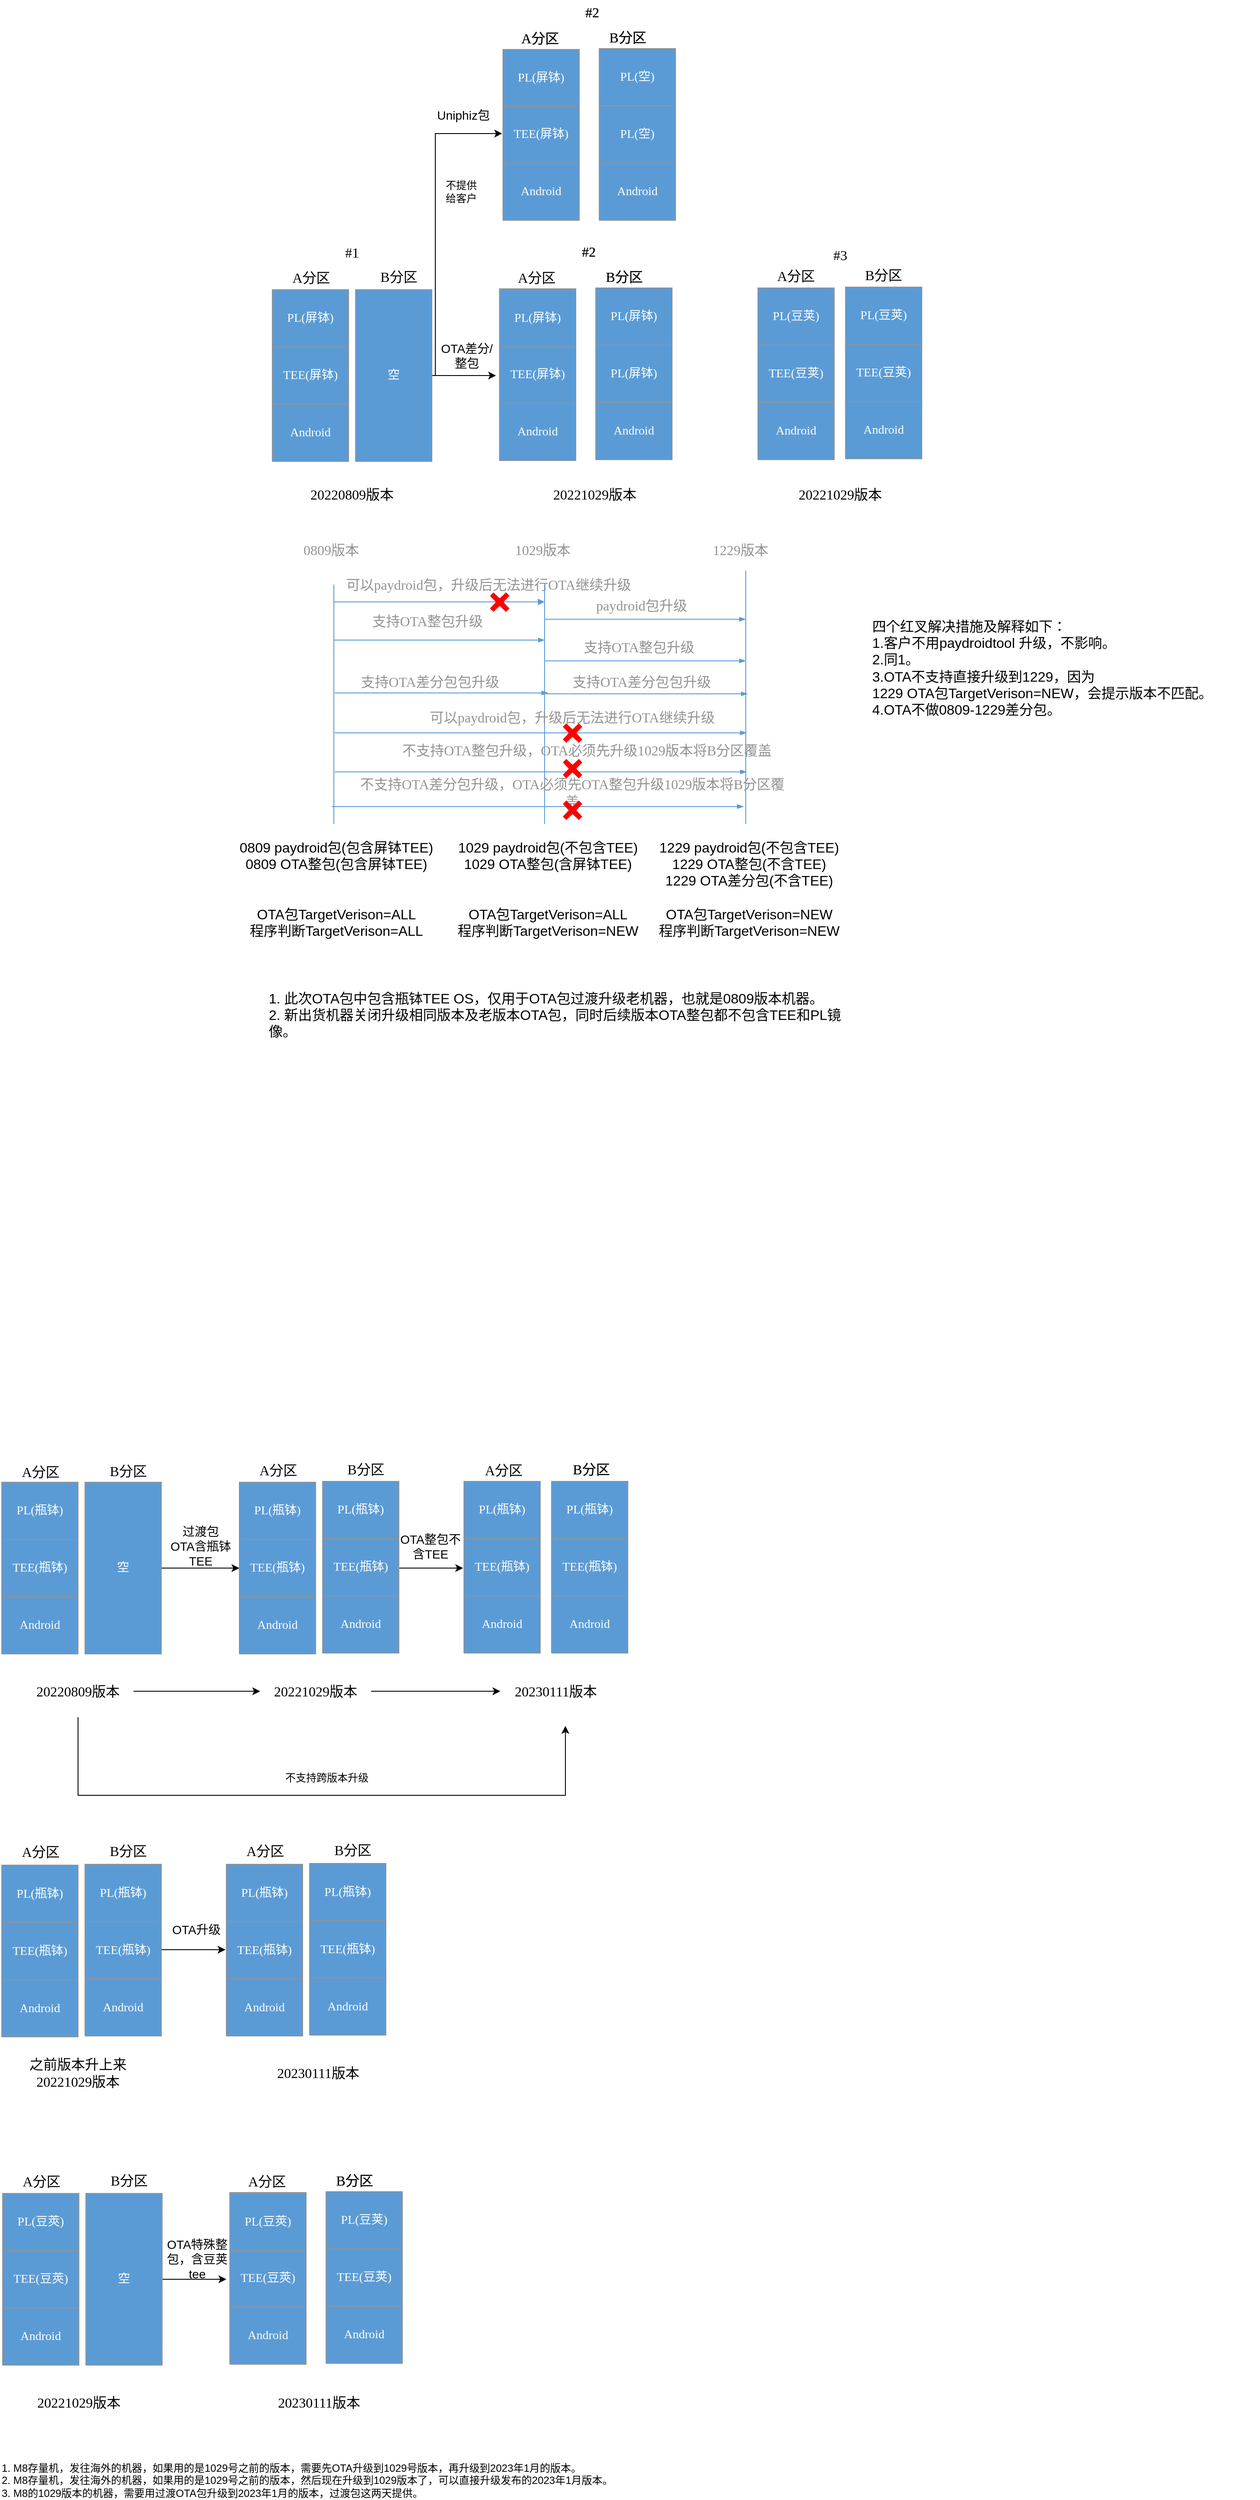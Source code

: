 <mxfile version="12.2.4" pages="1"><diagram name="页-1" id="页-1"><mxGraphModel dx="1579" dy="1727" grid="1" gridSize="10" guides="1" tooltips="1" connect="1" arrows="1" fold="1" page="1" pageScale="1" pageWidth="827" pageHeight="1169" math="0" shadow="0"><root><mxCell id="0"/><mxCell id="1" parent="0"/><mxCell id="2" value="&lt;font style=&quot;font-size:14px;font-family:SimSun;color:#feffff;direction:ltr;letter-spacing:0px;line-height:120%;opacity:1&quot;&gt;PL(屏钵)&lt;br/&gt;&lt;/font&gt;" style="verticalAlign=middle;align=center;vsdxID=1;fillColor=#5b9bd5;gradientColor=none;shape=stencil(nZBLDoAgDERP0z3SIyjew0SURgSD+Lu9kMZoXLhwN9O+tukAlrNpJg1SzDH4QW/URgNYgZTkjA4UkwJUgGXng+6DX1zLfmoymdXo17xh5zmRJ6Q42BWCfc2oJfdAr+Yv+AP9Cb7OJ3H/2JG1HNGz/84klThPVCc=);strokeColor=#939393;labelBackgroundColor=none;rounded=0;html=1;whiteSpace=wrap;" parent="1" vertex="1"><mxGeometry x="92" y="94" width="88" height="66" as="geometry"/></mxCell><mxCell id="3" value="&lt;font style=&quot;font-size:14px;font-family:SimSun;color:#feffff;direction:ltr;letter-spacing:0px;line-height:120%;opacity:1&quot;&gt;TEE(屏钵)&lt;br/&gt;&lt;/font&gt;" style="verticalAlign=middle;align=center;vsdxID=2;fillColor=#5b9bd5;gradientColor=none;shape=stencil(nZBLDoAgDERP0z3SIyjew0SURgSD+Lu9kMZoXLhwN9O+tukAlrNpJg1SzDH4QW/URgNYgZTkjA4UkwJUgGXng+6DX1zLfmoymdXo17xh5zmRJ6Q42BWCfc2oJfdAr+Yv+AP9Cb7OJ3H/2JG1HNGz/84klThPVCc=);strokeColor=#939393;labelBackgroundColor=none;rounded=0;html=1;whiteSpace=wrap;" parent="1" vertex="1"><mxGeometry x="92" y="160" width="88" height="66" as="geometry"/></mxCell><mxCell id="4" value="&lt;font style=&quot;font-size:14px;font-family:SimSun;color:#feffff;direction:ltr;letter-spacing:0px;line-height:120%;opacity:1&quot;&gt;Android&lt;br/&gt;&lt;/font&gt;" style="verticalAlign=middle;align=center;vsdxID=3;fillColor=#5b9bd5;gradientColor=none;shape=stencil(nZBLDoAgDERP0z3SIyjew0SURgSD+Lu9kMZoXLhwN9O+tukAlrNpJg1SzDH4QW/URgNYgZTkjA4UkwJUgGXng+6DX1zLfmoymdXo17xh5zmRJ6Q42BWCfc2oJfdAr+Yv+AP9Cb7OJ3H/2JG1HNGz/84klThPVCc=);strokeColor=#939393;labelBackgroundColor=none;rounded=0;html=1;whiteSpace=wrap;" parent="1" vertex="1"><mxGeometry x="92" y="226" width="88" height="66" as="geometry"/></mxCell><mxCell id="5" value="&lt;font style=&quot;font-size:14px;font-family:SimSun;color:#feffff;direction:ltr;letter-spacing:0px;line-height:120%;opacity:1&quot;&gt;PL(屏钵)&lt;br/&gt;&lt;/font&gt;" style="verticalAlign=middle;align=center;vsdxID=4;fillColor=#5b9bd5;gradientColor=none;shape=stencil(nZBLDoAgDERP0z3SIyjew0SURgSD+Lu9kMZoXLhwN9O+tukAlrNpJg1SzDH4QW/URgNYgZTkjA4UkwJUgGXng+6DX1zLfmoymdXo17xh5zmRJ6Q42BWCfc2oJfdAr+Yv+AP9Cb7OJ3H/2JG1HNGz/84klThPVCc=);strokeColor=#939393;labelBackgroundColor=none;rounded=0;html=1;whiteSpace=wrap;" parent="1" vertex="1"><mxGeometry x="354" y="93" width="88" height="66" as="geometry"/></mxCell><mxCell id="6" value="&lt;font style=&quot;font-size:14px;font-family:SimSun;color:#feffff;direction:ltr;letter-spacing:0px;line-height:120%;opacity:1&quot;&gt;TEE(屏钵)&lt;br/&gt;&lt;/font&gt;" style="verticalAlign=middle;align=center;vsdxID=5;fillColor=#5b9bd5;gradientColor=none;shape=stencil(nZBLDoAgDERP0z3SIyjew0SURgSD+Lu9kMZoXLhwN9O+tukAlrNpJg1SzDH4QW/URgNYgZTkjA4UkwJUgGXng+6DX1zLfmoymdXo17xh5zmRJ6Q42BWCfc2oJfdAr+Yv+AP9Cb7OJ3H/2JG1HNGz/84klThPVCc=);strokeColor=#939393;labelBackgroundColor=none;rounded=0;html=1;whiteSpace=wrap;" parent="1" vertex="1"><mxGeometry x="354" y="159" width="88" height="66" as="geometry"/></mxCell><mxCell id="7" value="&lt;font style=&quot;font-size:14px;font-family:SimSun;color:#feffff;direction:ltr;letter-spacing:0px;line-height:120%;opacity:1&quot;&gt;Android&lt;br/&gt;&lt;/font&gt;" style="verticalAlign=middle;align=center;vsdxID=6;fillColor=#5b9bd5;gradientColor=none;shape=stencil(nZBLDoAgDERP0z3SIyjew0SURgSD+Lu9kMZoXLhwN9O+tukAlrNpJg1SzDH4QW/URgNYgZTkjA4UkwJUgGXng+6DX1zLfmoymdXo17xh5zmRJ6Q42BWCfc2oJfdAr+Yv+AP9Cb7OJ3H/2JG1HNGz/84klThPVCc=);strokeColor=#939393;labelBackgroundColor=none;rounded=0;html=1;whiteSpace=wrap;" parent="1" vertex="1"><mxGeometry x="354" y="225" width="88" height="66" as="geometry"/></mxCell><mxCell id="_yKv9fUXBMH7I2WQ48l9-56" style="edgeStyle=orthogonalEdgeStyle;rounded=0;orthogonalLoop=1;jettySize=auto;html=1;fontColor=#000000;" parent="1" source="8" edge="1"><mxGeometry relative="1" as="geometry"><mxPoint x="350" y="193" as="targetPoint"/></mxGeometry></mxCell><mxCell id="_yKv9fUXBMH7I2WQ48l9-98" style="edgeStyle=orthogonalEdgeStyle;rounded=0;orthogonalLoop=1;jettySize=auto;html=1;entryX=-0.011;entryY=0.485;entryDx=0;entryDy=0;entryPerimeter=0;fontFamily=Helvetica;fontColor=#000000;" parent="1" source="8" target="_yKv9fUXBMH7I2WQ48l9-89" edge="1"><mxGeometry relative="1" as="geometry"><Array as="points"><mxPoint x="280" y="193"/><mxPoint x="280" y="-86"/></Array></mxGeometry></mxCell><mxCell id="8" value="&lt;font style=&quot;font-size:14px;font-family:SimSun;color:#feffff;direction:ltr;letter-spacing:0px;line-height:120%;opacity:1&quot;&gt;空&lt;br/&gt;&lt;/font&gt;" style="verticalAlign=middle;align=center;vsdxID=7;fillColor=#5b9bd5;gradientColor=none;shape=stencil(nZBLDoAgDERP0z3SIyjew0SURgSD+Lu9kMZoXLhwN9O+tukAlrNpJg1SzDH4QW/URgNYgZTkjA4UkwJUgGXng+6DX1zLfmoymdXo17xh5zmRJ6Q42BWCfc2oJfdAr+Yv+AP9Cb7OJ3H/2JG1HNGz/84klThPVCc=);strokeColor=#939393;labelBackgroundColor=none;rounded=0;html=1;whiteSpace=wrap;" parent="1" vertex="1"><mxGeometry x="188" y="94" width="88" height="198" as="geometry"/></mxCell><mxCell id="9" value="&lt;font style=&quot;font-size: 16px; font-family: SimSun; direction: ltr; letter-spacing: 0px; line-height: 120%; opacity: 1;&quot;&gt;#1&lt;br&gt;&lt;/font&gt;" style="verticalAlign=middle;align=center;vsdxID=9;fillColor=none;gradientColor=none;shape=stencil(nZBLDoAgDERP0z3SIyjew0SURgSD+Lu9kMZoXLhwN9O+tukAlrNpJg1SzDH4QW/URgNYgZTkjA4UkwJUgGXng+6DX1zLfmoymdXo17xh5zmRJ6Q42BWCfc2oJfdAr+Yv+AP9Cb7OJ3H/2JG1HNGz/84klThPVCc=);strokeColor=none;labelBackgroundColor=none;rounded=0;html=1;whiteSpace=wrap;" parent="1" vertex="1"><mxGeometry x="140" y="37" width="88" height="28" as="geometry"/></mxCell><mxCell id="10" value="&lt;font style=&quot;font-size: 16px; font-family: SimSun; direction: ltr; letter-spacing: 0px; line-height: 120%; opacity: 1;&quot;&gt;#2&lt;br&gt;&lt;/font&gt;" style="verticalAlign=middle;align=center;vsdxID=11;fillColor=none;gradientColor=none;shape=stencil(nZBLDoAgDERP0z3SIyjew0SURgSD+Lu9kMZoXLhwN9O+tukAlrNpJg1SzDH4QW/URgNYgZTkjA4UkwJUgGXng+6DX1zLfmoymdXo17xh5zmRJ6Q42BWCfc2oJfdAr+Yv+AP9Cb7OJ3H/2JG1HNGz/84klThPVCc=);strokeColor=none;labelBackgroundColor=none;rounded=0;html=1;whiteSpace=wrap;" parent="1" vertex="1"><mxGeometry x="420" y="36" width="74" height="28" as="geometry"/></mxCell><mxCell id="11" value="&lt;font style=&quot;font-size:14px;font-family:SimSun;color:#feffff;direction:ltr;letter-spacing:0px;line-height:120%;opacity:1&quot;&gt;PL(豆荚)&lt;br/&gt;&lt;/font&gt;" style="verticalAlign=middle;align=center;vsdxID=12;fillColor=#5b9bd5;gradientColor=none;shape=stencil(nZBLDoAgDERP0z3SIyjew0SURgSD+Lu9kMZoXLhwN9O+tukAlrNpJg1SzDH4QW/URgNYgZTkjA4UkwJUgGXng+6DX1zLfmoymdXo17xh5zmRJ6Q42BWCfc2oJfdAr+Yv+AP9Cb7OJ3H/2JG1HNGz/84klThPVCc=);strokeColor=#939393;labelBackgroundColor=none;rounded=0;html=1;whiteSpace=wrap;" parent="1" vertex="1"><mxGeometry x="652" y="92" width="88" height="66" as="geometry"/></mxCell><mxCell id="12" value="&lt;font style=&quot;font-size:14px;font-family:SimSun;color:#feffff;direction:ltr;letter-spacing:0px;line-height:120%;opacity:1&quot;&gt;TEE(豆荚)&lt;br/&gt;&lt;/font&gt;" style="verticalAlign=middle;align=center;vsdxID=13;fillColor=#5b9bd5;gradientColor=none;shape=stencil(nZBLDoAgDERP0z3SIyjew0SURgSD+Lu9kMZoXLhwN9O+tukAlrNpJg1SzDH4QW/URgNYgZTkjA4UkwJUgGXng+6DX1zLfmoymdXo17xh5zmRJ6Q42BWCfc2oJfdAr+Yv+AP9Cb7OJ3H/2JG1HNGz/84klThPVCc=);strokeColor=#939393;labelBackgroundColor=none;rounded=0;html=1;whiteSpace=wrap;" parent="1" vertex="1"><mxGeometry x="652" y="158" width="88" height="66" as="geometry"/></mxCell><mxCell id="13" value="&lt;font style=&quot;font-size:14px;font-family:SimSun;color:#feffff;direction:ltr;letter-spacing:0px;line-height:120%;opacity:1&quot;&gt;Android&lt;br/&gt;&lt;/font&gt;" style="verticalAlign=middle;align=center;vsdxID=14;fillColor=#5b9bd5;gradientColor=none;shape=stencil(nZBLDoAgDERP0z3SIyjew0SURgSD+Lu9kMZoXLhwN9O+tukAlrNpJg1SzDH4QW/URgNYgZTkjA4UkwJUgGXng+6DX1zLfmoymdXo17xh5zmRJ6Q42BWCfc2oJfdAr+Yv+AP9Cb7OJ3H/2JG1HNGz/84klThPVCc=);strokeColor=#939393;labelBackgroundColor=none;rounded=0;html=1;whiteSpace=wrap;" parent="1" vertex="1"><mxGeometry x="652" y="224" width="88" height="66" as="geometry"/></mxCell><mxCell id="14" value="&lt;font style=&quot;font-size: 16px; font-family: SimSun; direction: ltr; letter-spacing: 0px; line-height: 120%; opacity: 1;&quot;&gt;#3&lt;br&gt;&lt;/font&gt;" style="verticalAlign=middle;align=center;vsdxID=16;fillColor=none;gradientColor=none;shape=stencil(nZBLDoAgDERP0z3SIyjew0SURgSD+Lu9kMZoXLhwN9O+tukAlrNpJg1SzDH4QW/URgNYgZTkjA4UkwJUgGXng+6DX1zLfmoymdXo17xh5zmRJ6Q42BWCfc2oJfdAr+Yv+AP9Cb7OJ3H/2JG1HNGz/84klThPVCc=);strokeColor=none;labelBackgroundColor=none;rounded=0;html=1;whiteSpace=wrap;" parent="1" vertex="1"><mxGeometry x="720" y="40" width="54" height="28" as="geometry"/></mxCell><mxCell id="15" value="&lt;font style=&quot;font-size:14px;font-family:SimSun;color:#feffff;direction:ltr;letter-spacing:0px;line-height:120%;opacity:1&quot;&gt;PL(豆荚)&lt;br/&gt;&lt;/font&gt;" style="verticalAlign=middle;align=center;vsdxID=17;fillColor=#5b9bd5;gradientColor=none;shape=stencil(nZBLDoAgDERP0z3SIyjew0SURgSD+Lu9kMZoXLhwN9O+tukAlrNpJg1SzDH4QW/URgNYgZTkjA4UkwJUgGXng+6DX1zLfmoymdXo17xh5zmRJ6Q42BWCfc2oJfdAr+Yv+AP9Cb7OJ3H/2JG1HNGz/84klThPVCc=);strokeColor=#939393;labelBackgroundColor=none;rounded=0;html=1;whiteSpace=wrap;" parent="1" vertex="1"><mxGeometry x="753" y="91" width="88" height="66" as="geometry"/></mxCell><mxCell id="16" value="&lt;font style=&quot;font-size:14px;font-family:SimSun;color:#feffff;direction:ltr;letter-spacing:0px;line-height:120%;opacity:1&quot;&gt;TEE(豆荚)&lt;br/&gt;&lt;/font&gt;" style="verticalAlign=middle;align=center;vsdxID=18;fillColor=#5b9bd5;gradientColor=none;shape=stencil(nZBLDoAgDERP0z3SIyjew0SURgSD+Lu9kMZoXLhwN9O+tukAlrNpJg1SzDH4QW/URgNYgZTkjA4UkwJUgGXng+6DX1zLfmoymdXo17xh5zmRJ6Q42BWCfc2oJfdAr+Yv+AP9Cb7OJ3H/2JG1HNGz/84klThPVCc=);strokeColor=#939393;labelBackgroundColor=none;rounded=0;html=1;whiteSpace=wrap;" parent="1" vertex="1"><mxGeometry x="753" y="157" width="88" height="66" as="geometry"/></mxCell><mxCell id="17" value="&lt;font style=&quot;font-size:14px;font-family:SimSun;color:#feffff;direction:ltr;letter-spacing:0px;line-height:120%;opacity:1&quot;&gt;Android&lt;br/&gt;&lt;/font&gt;" style="verticalAlign=middle;align=center;vsdxID=19;fillColor=#5b9bd5;gradientColor=none;shape=stencil(nZBLDoAgDERP0z3SIyjew0SURgSD+Lu9kMZoXLhwN9O+tukAlrNpJg1SzDH4QW/URgNYgZTkjA4UkwJUgGXng+6DX1zLfmoymdXo17xh5zmRJ6Q42BWCfc2oJfdAr+Yv+AP9Cb7OJ3H/2JG1HNGz/84klThPVCc=);strokeColor=#939393;labelBackgroundColor=none;rounded=0;html=1;whiteSpace=wrap;" parent="1" vertex="1"><mxGeometry x="753" y="223" width="88" height="66" as="geometry"/></mxCell><mxCell id="18" value="&lt;font style=&quot;font-size: 16px; font-family: SimSun; direction: ltr; letter-spacing: 0px; line-height: 120%; opacity: 1;&quot;&gt;A分区&lt;br&gt;&lt;/font&gt;" style="verticalAlign=middle;align=center;vsdxID=20;fillColor=none;gradientColor=none;shape=stencil(nZBLDoAgDERP0z3SIyjew0SURgSD+Lu9kMZoXLhwN9O+tukAlrNpJg1SzDH4QW/URgNYgZTkjA4UkwJUgGXng+6DX1zLfmoymdXo17xh5zmRJ6Q42BWCfc2oJfdAr+Yv+AP9Cb7OJ3H/2JG1HNGz/84klThPVCc=);strokeColor=none;labelBackgroundColor=none;rounded=0;html=1;whiteSpace=wrap;" parent="1" vertex="1"><mxGeometry x="652" y="64" width="88" height="28" as="geometry"/></mxCell><mxCell id="19" value="&lt;font style=&quot;font-size: 16px; font-family: SimSun; direction: ltr; letter-spacing: 0px; line-height: 120%; opacity: 1;&quot;&gt;B分区&lt;br&gt;&lt;/font&gt;" style="verticalAlign=middle;align=center;vsdxID=23;fillColor=none;gradientColor=none;shape=stencil(nZBLDoAgDERP0z3SIyjew0SURgSD+Lu9kMZoXLhwN9O+tukAlrNpJg1SzDH4QW/URgNYgZTkjA4UkwJUgGXng+6DX1zLfmoymdXo17xh5zmRJ6Q42BWCfc2oJfdAr+Yv+AP9Cb7OJ3H/2JG1HNGz/84klThPVCc=);strokeColor=none;labelBackgroundColor=none;rounded=0;html=1;whiteSpace=wrap;" parent="1" vertex="1"><mxGeometry x="770" y="63" width="54" height="28" as="geometry"/></mxCell><mxCell id="20" value="&lt;font style=&quot;font-size: 16px; font-family: SimSun; direction: ltr; letter-spacing: 0px; line-height: 120%; opacity: 1;&quot;&gt;A分区&lt;br&gt;&lt;/font&gt;" style="verticalAlign=middle;align=center;vsdxID=25;fillColor=none;gradientColor=none;shape=stencil(nZBLDoAgDERP0z3SIyjew0SURgSD+Lu9kMZoXLhwN9O+tukAlrNpJg1SzDH4QW/URgNYgZTkjA4UkwJUgGXng+6DX1zLfmoymdXo17xh5zmRJ6Q42BWCfc2oJfdAr+Yv+AP9Cb7OJ3H/2JG1HNGz/84klThPVCc=);strokeColor=none;labelBackgroundColor=none;rounded=0;html=1;whiteSpace=wrap;" parent="1" vertex="1"><mxGeometry x="93" y="66" width="88" height="28" as="geometry"/></mxCell><mxCell id="21" value="&lt;font style=&quot;font-size: 16px; font-family: SimSun; direction: ltr; letter-spacing: 0px; line-height: 120%; opacity: 1;&quot;&gt;B分区&lt;br&gt;&lt;/font&gt;" style="verticalAlign=middle;align=center;vsdxID=26;fillColor=none;gradientColor=none;shape=stencil(nZBLDoAgDERP0z3SIyjew0SURgSD+Lu9kMZoXLhwN9O+tukAlrNpJg1SzDH4QW/URgNYgZTkjA4UkwJUgGXng+6DX1zLfmoymdXo17xh5zmRJ6Q42BWCfc2oJfdAr+Yv+AP9Cb7OJ3H/2JG1HNGz/84klThPVCc=);strokeColor=none;labelBackgroundColor=none;rounded=0;html=1;whiteSpace=wrap;" parent="1" vertex="1"><mxGeometry x="211" y="65" width="54" height="28" as="geometry"/></mxCell><mxCell id="22" value="&lt;font style=&quot;font-size: 16px; font-family: SimSun; direction: ltr; letter-spacing: 0px; line-height: 120%; opacity: 1;&quot;&gt;A分区&lt;br&gt;&lt;/font&gt;" style="verticalAlign=middle;align=center;vsdxID=27;fillColor=none;gradientColor=none;shape=stencil(nZBLDoAgDERP0z3SIyjew0SURgSD+Lu9kMZoXLhwN9O+tukAlrNpJg1SzDH4QW/URgNYgZTkjA4UkwJUgGXng+6DX1zLfmoymdXo17xh5zmRJ6Q42BWCfc2oJfdAr+Yv+AP9Cb7OJ3H/2JG1HNGz/84klThPVCc=);strokeColor=none;labelBackgroundColor=none;rounded=0;html=1;whiteSpace=wrap;" parent="1" vertex="1"><mxGeometry x="353" y="66" width="88" height="28" as="geometry"/></mxCell><mxCell id="23" value="&lt;font style=&quot;font-size: 16px; font-family: SimSun; direction: ltr; letter-spacing: 0px; line-height: 120%; opacity: 1;&quot;&gt;B分区&lt;br&gt;&lt;/font&gt;" style="verticalAlign=middle;align=center;vsdxID=28;fillColor=none;gradientColor=none;shape=stencil(nZBLDoAgDERP0z3SIyjew0SURgSD+Lu9kMZoXLhwN9O+tukAlrNpJg1SzDH4QW/URgNYgZTkjA4UkwJUgGXng+6DX1zLfmoymdXo17xh5zmRJ6Q42BWCfc2oJfdAr+Yv+AP9Cb7OJ3H/2JG1HNGz/84klThPVCc=);strokeColor=none;labelBackgroundColor=none;rounded=0;html=1;whiteSpace=wrap;" parent="1" vertex="1"><mxGeometry x="471" y="65" width="54" height="28" as="geometry"/></mxCell><mxCell id="24" value="&lt;p style=&quot;align:center;margin-left:0;margin-right:0;margin-top:0px;margin-bottom:0px;text-indent:0;valign:middle;direction:ltr;&quot;&gt;&lt;font style=&quot;font-size:14px;font-family:SimSun;color:#feffff;direction:ltr;letter-spacing:0px;line-height:120%;opacity:1&quot;&gt;PL(屏钵)&lt;/font&gt;&lt;font style=&quot;font-size:14px;font-family:Themed;color:#feffff;direction:ltr;letter-spacing:0px;line-height:120%;opacity:1&quot;&gt;&lt;br/&gt;&lt;/font&gt;&lt;/p&gt;" style="verticalAlign=middle;align=center;vsdxID=29;fillColor=#5b9bd5;gradientColor=none;shape=stencil(nZBLDoAgDERP0z3SIyjew0SURgSD+Lu9kMZoXLhwN9O+tukAlrNpJg1SzDH4QW/URgNYgZTkjA4UkwJUgGXng+6DX1zLfmoymdXo17xh5zmRJ6Q42BWCfc2oJfdAr+Yv+AP9Cb7OJ3H/2JG1HNGz/84klThPVCc=);strokeColor=#939393;labelBackgroundColor=none;rounded=0;html=1;whiteSpace=wrap;" parent="1" vertex="1"><mxGeometry x="465" y="92" width="88" height="66" as="geometry"/></mxCell><mxCell id="25" value="&lt;p style=&quot;align:center;margin-left:0;margin-right:0;margin-top:0px;margin-bottom:0px;text-indent:0;valign:middle;direction:ltr;&quot;&gt;&lt;font style=&quot;font-size:14px;font-family:SimSun;color:#feffff;direction:ltr;letter-spacing:0px;line-height:120%;opacity:1&quot;&gt;PL(屏钵)&lt;/font&gt;&lt;font style=&quot;font-size:14px;font-family:Themed;color:#feffff;direction:ltr;letter-spacing:0px;line-height:120%;opacity:1&quot;&gt;&lt;br/&gt;&lt;/font&gt;&lt;/p&gt;" style="verticalAlign=middle;align=center;vsdxID=30;fillColor=#5b9bd5;gradientColor=none;shape=stencil(nZBLDoAgDERP0z3SIyjew0SURgSD+Lu9kMZoXLhwN9O+tukAlrNpJg1SzDH4QW/URgNYgZTkjA4UkwJUgGXng+6DX1zLfmoymdXo17xh5zmRJ6Q42BWCfc2oJfdAr+Yv+AP9Cb7OJ3H/2JG1HNGz/84klThPVCc=);strokeColor=#939393;labelBackgroundColor=none;rounded=0;html=1;whiteSpace=wrap;" parent="1" vertex="1"><mxGeometry x="465" y="158" width="88" height="66" as="geometry"/></mxCell><mxCell id="26" value="&lt;font style=&quot;font-size:14px;font-family:SimSun;color:#feffff;direction:ltr;letter-spacing:0px;line-height:120%;opacity:1&quot;&gt;Android&lt;br/&gt;&lt;/font&gt;" style="verticalAlign=middle;align=center;vsdxID=31;fillColor=#5b9bd5;gradientColor=none;shape=stencil(nZBLDoAgDERP0z3SIyjew0SURgSD+Lu9kMZoXLhwN9O+tukAlrNpJg1SzDH4QW/URgNYgZTkjA4UkwJUgGXng+6DX1zLfmoymdXo17xh5zmRJ6Q42BWCfc2oJfdAr+Yv+AP9Cb7OJ3H/2JG1HNGz/84klThPVCc=);strokeColor=#939393;labelBackgroundColor=none;rounded=0;html=1;whiteSpace=wrap;" parent="1" vertex="1"><mxGeometry x="465" y="224" width="88" height="66" as="geometry"/></mxCell><mxCell id="27" value="&lt;font style=&quot;font-size: 16px; font-family: SimSun; direction: ltr; letter-spacing: 0px; line-height: 120%; opacity: 1;&quot;&gt;20220809版本&lt;br&gt;&lt;/font&gt;" style="verticalAlign=middle;align=center;vsdxID=32;fillColor=none;gradientColor=none;shape=stencil(nZBLDoAgDERP0z3SIyjew0SURgSD+Lu9kMZoXLhwN9O+tukAlrNpJg1SzDH4QW/URgNYgZTkjA4UkwJUgGXng+6DX1zLfmoymdXo17xh5zmRJ6Q42BWCfc2oJfdAr+Yv+AP9Cb7OJ3H/2JG1HNGz/84klThPVCc=);strokeColor=none;labelBackgroundColor=none;rounded=0;html=1;whiteSpace=wrap;" parent="1" vertex="1"><mxGeometry x="120" y="300" width="128" height="60" as="geometry"/></mxCell><mxCell id="28" value="&lt;font style=&quot;font-size: 16px ; font-family: &amp;#34;simsun&amp;#34; ; direction: ltr ; letter-spacing: 0px ; line-height: 120% ; opacity: 1&quot;&gt;20221029版本&lt;br&gt;&lt;/font&gt;" style="verticalAlign=middle;align=center;vsdxID=34;fillColor=none;gradientColor=none;shape=stencil(nZBLDoAgDERP0z3SIyjew0SURgSD+Lu9kMZoXLhwN9O+tukAlrNpJg1SzDH4QW/URgNYgZTkjA4UkwJUgGXng+6DX1zLfmoymdXo17xh5zmRJ6Q42BWCfc2oJfdAr+Yv+AP9Cb7OJ3H/2JG1HNGz/84klThPVCc=);strokeColor=none;labelBackgroundColor=none;rounded=0;html=1;whiteSpace=wrap;" parent="1" vertex="1"><mxGeometry x="400" y="300" width="128" height="60" as="geometry"/></mxCell><mxCell id="29" value="&lt;font style=&quot;font-size: 16px; font-family: simsun; direction: ltr; letter-spacing: 0px; line-height: 120%; opacity: 1;&quot;&gt;20221029版本&lt;br&gt;&lt;/font&gt;" style="verticalAlign=middle;align=center;vsdxID=35;fillColor=none;gradientColor=none;shape=stencil(nZBLDoAgDERP0z3SIyjew0SURgSD+Lu9kMZoXLhwN9O+tukAlrNpJg1SzDH4QW/URgNYgZTkjA4UkwJUgGXng+6DX1zLfmoymdXo17xh5zmRJ6Q42BWCfc2oJfdAr+Yv+AP9Cb7OJ3H/2JG1HNGz/84klThPVCc=);strokeColor=none;labelBackgroundColor=none;rounded=0;html=1;whiteSpace=wrap;" parent="1" vertex="1"><mxGeometry x="683" y="300" width="128" height="60" as="geometry"/></mxCell><mxCell id="30" value="&lt;font style=&quot;font-size: 16px; direction: ltr; letter-spacing: 0px; line-height: 120%; opacity: 1;&quot;&gt;0809 paydroid包(包含屏钵TEE)&lt;br&gt;0809 OTA整包(包含屏钵TEE)&lt;br&gt;&lt;br&gt;&lt;br&gt;OTA包TargetVerison=ALL&lt;br&gt;程序判断TargetVerison=ALL&lt;br&gt;&lt;/font&gt;" style="verticalAlign=middle;align=center;vsdxID=36;fillColor=none;gradientColor=none;shape=stencil(nZBLDoAgDERP0z3SIyjew0SURgSD+Lu9kMZoXLhwN9O+tukAlrNpJg1SzDH4QW/URgNYgZTkjA4UkwJUgGXng+6DX1zLfmoymdXo17xh5zmRJ6Q42BWCfc2oJfdAr+Yv+AP9Cb7OJ3H/2JG1HNGz/84klThPVCc=);strokeColor=none;labelBackgroundColor=none;rounded=0;html=1;whiteSpace=wrap;fontFamily=Helvetica;" parent="1" vertex="1"><mxGeometry x="26" y="755" width="280" height="60" as="geometry"/></mxCell><mxCell id="31" value="&lt;font style=&quot;font-size: 16px; direction: ltr; letter-spacing: 0px; line-height: 120%; opacity: 1;&quot;&gt;1029 paydroid包(不包含TEE)&lt;br&gt;1029 OTA整包(含屏钵TEE)&lt;br&gt;&lt;br&gt;&lt;br&gt;OTA包TargetVerison=ALL&lt;br&gt;程序判断TargetVerison=NEW&lt;br&gt;&lt;/font&gt;" style="verticalAlign=middle;align=center;vsdxID=38;fillColor=none;gradientColor=none;shape=stencil(nZBLDoAgDERP0z3SIyjew0SURgSD+Lu9kMZoXLhwN9O+tukAlrNpJg1SzDH4QW/URgNYgZTkjA4UkwJUgGXng+6DX1zLfmoymdXo17xh5zmRJ6Q42BWCfc2oJfdAr+Yv+AP9Cb7OJ3H/2JG1HNGz/84klThPVCc=);strokeColor=none;labelBackgroundColor=none;rounded=0;html=1;whiteSpace=wrap;fontFamily=Helvetica;" parent="1" vertex="1"><mxGeometry x="270" y="740" width="280" height="90" as="geometry"/></mxCell><mxCell id="32" value="&lt;font style=&quot;font-size: 16px ; font-family: &amp;#34;simsun&amp;#34; ; color: #939393 ; direction: ltr ; letter-spacing: 0px ; line-height: 120% ; opacity: 1&quot;&gt;0809版本&lt;br&gt;&lt;/font&gt;" style="verticalAlign=middle;align=center;vsdxID=40;fillColor=none;gradientColor=none;shape=stencil(nZBLDoAgDERP0z3SIyjew0SURgSD+Lu9kMZoXLhwN9O+tukAlrNpJg1SzDH4QW/URgNYgZTkjA4UkwJUgGXng+6DX1zLfmoymdXo17xh5zmRJ6Q42BWCfc2oJfdAr+Yv+AP9Cb7OJ3H/2JG1HNGz/84klThPVCc=);strokeColor=none;labelBackgroundColor=none;rounded=0;html=1;whiteSpace=wrap;" parent="1" vertex="1"><mxGeometry x="53" y="380" width="214" height="28" as="geometry"/></mxCell><mxCell id="33" value="&lt;font style=&quot;font-size: 16px ; font-family: &amp;#34;simsun&amp;#34; ; color: #939393 ; direction: ltr ; letter-spacing: 0px ; line-height: 120% ; opacity: 1&quot;&gt;1029版本&lt;br&gt;&lt;/font&gt;" style="verticalAlign=middle;align=center;vsdxID=41;fillColor=none;gradientColor=none;shape=stencil(nZBLDoAgDERP0z3SIyjew0SURgSD+Lu9kMZoXLhwN9O+tukAlrNpJg1SzDH4QW/URgNYgZTkjA4UkwJUgGXng+6DX1zLfmoymdXo17xh5zmRJ6Q42BWCfc2oJfdAr+Yv+AP9Cb7OJ3H/2JG1HNGz/84klThPVCc=);strokeColor=none;labelBackgroundColor=none;rounded=0;html=1;whiteSpace=wrap;" parent="1" vertex="1"><mxGeometry x="297" y="380" width="214" height="28" as="geometry"/></mxCell><mxCell id="34" value="&lt;font style=&quot;font-size: 16px ; font-family: &amp;#34;simsun&amp;#34; ; color: #939393 ; direction: ltr ; letter-spacing: 0px ; line-height: 120% ; opacity: 1&quot;&gt;1229版本&lt;br&gt;&lt;/font&gt;" style="verticalAlign=middle;align=center;vsdxID=42;fillColor=none;gradientColor=none;shape=stencil(nZBLDoAgDERP0z3SIyjew0SURgSD+Lu9kMZoXLhwN9O+tukAlrNpJg1SzDH4QW/URgNYgZTkjA4UkwJUgGXng+6DX1zLfmoymdXo17xh5zmRJ6Q42BWCfc2oJfdAr+Yv+AP9Cb7OJ3H/2JG1HNGz/84klThPVCc=);strokeColor=none;labelBackgroundColor=none;rounded=0;html=1;whiteSpace=wrap;" parent="1" vertex="1"><mxGeometry x="525" y="380" width="214" height="28" as="geometry"/></mxCell><mxCell id="35" value="&lt;font style=&quot;font-size: 16px ; font-family: &amp;#34;simsun&amp;#34; ; color: #939393 ; direction: ltr ; letter-spacing: 0px ; line-height: 120% ; opacity: 1&quot;&gt;可以paydroid包，升级后无法进行OTA继续升级&lt;br&gt;&lt;/font&gt;" style="verticalAlign=middle;align=center;vsdxID=48;fillColor=none;gradientColor=none;shape=stencil(nZBLDoAgDERP0z3SIyjew0SURgSD+Lu9kMZoXLhwN9O+tukAlrNpJg1SzDH4QW/URgNYgZTkjA4UkwJUgGXng+6DX1zLfmoymdXo17xh5zmRJ6Q42BWCfc2oJfdAr+Yv+AP9Cb7OJ3H/2JG1HNGz/84klThPVCc=);strokeColor=none;labelBackgroundColor=none;rounded=0;html=1;whiteSpace=wrap;" parent="1" vertex="1"><mxGeometry x="158" y="420" width="367" height="28" as="geometry"/></mxCell><mxCell id="52" style="vsdxID=57;edgeStyle=none;startArrow=none;endArrow=blockThin;startSize=5;endSize=5;strokeColor=#5b9bd5;spacingTop=0;spacingBottom=0;spacingLeft=0;spacingRight=0;verticalAlign=middle;html=1;labelBackgroundColor=#ffffff;rounded=0;" parent="1" edge="1"><mxGeometry relative="1" as="geometry"><mxPoint as="offset"/><Array as="points"/><mxPoint x="406" y="522" as="sourcePoint"/><mxPoint x="638" y="522" as="targetPoint"/></mxGeometry></mxCell><mxCell id="51" style="vsdxID=56;edgeStyle=none;startArrow=none;endArrow=blockThin;startSize=5;endSize=5;strokeColor=#5b9bd5;spacingTop=0;spacingBottom=0;spacingLeft=0;spacingRight=0;verticalAlign=middle;html=1;labelBackgroundColor=#ffffff;rounded=0;" parent="1" edge="1"><mxGeometry relative="1" as="geometry"><mxPoint as="offset"/><Array as="points"/><mxPoint x="164" y="605" as="sourcePoint"/><mxPoint x="639" y="605" as="targetPoint"/></mxGeometry></mxCell><mxCell id="50" style="vsdxID=55;edgeStyle=none;startArrow=none;endArrow=blockThin;startSize=5;endSize=5;strokeColor=#5b9bd5;spacingTop=0;spacingBottom=0;spacingLeft=0;spacingRight=0;verticalAlign=middle;html=1;labelBackgroundColor=#ffffff;rounded=0;" parent="1" edge="1"><mxGeometry relative="1" as="geometry"><mxPoint as="offset"/><Array as="points"/><mxPoint x="406" y="474" as="sourcePoint"/><mxPoint x="638" y="474" as="targetPoint"/></mxGeometry></mxCell><mxCell id="53" style="vsdxID=61;edgeStyle=none;startArrow=none;endArrow=blockThin;startSize=5;endSize=5;strokeColor=#5b9bd5;spacingTop=0;spacingBottom=0;spacingLeft=0;spacingRight=0;verticalAlign=middle;html=1;labelBackgroundColor=#ffffff;rounded=0;" parent="1" edge="1"><mxGeometry relative="1" as="geometry"><mxPoint as="offset"/><Array as="points"/><mxPoint x="164" y="650" as="sourcePoint"/><mxPoint x="639" y="650" as="targetPoint"/></mxGeometry></mxCell><mxCell id="49" style="vsdxID=54;edgeStyle=none;startArrow=none;endArrow=blockThin;startSize=5;endSize=5;strokeColor=#5b9bd5;spacingTop=0;spacingBottom=0;spacingLeft=0;spacingRight=0;verticalAlign=middle;html=1;labelBackgroundColor=#ffffff;rounded=0;" parent="1" edge="1"><mxGeometry relative="1" as="geometry"><mxPoint as="offset"/><Array as="points"/><mxPoint x="163" y="498" as="sourcePoint"/><mxPoint x="406" y="498" as="targetPoint"/></mxGeometry></mxCell><mxCell id="48" style="vsdxID=53;edgeStyle=none;startArrow=none;endArrow=block;startSize=5;endSize=5;strokeColor=#5b9bd5;spacingTop=0;spacingBottom=0;spacingLeft=0;spacingRight=0;verticalAlign=middle;html=1;labelBackgroundColor=#ffffff;rounded=0;" parent="1" edge="1"><mxGeometry relative="1" as="geometry"><mxPoint as="offset"/><Array as="points"/><mxPoint x="163" y="454" as="sourcePoint"/><mxPoint x="406" y="454" as="targetPoint"/></mxGeometry></mxCell><mxCell id="47" style="vsdxID=52;edgeStyle=none;startArrow=none;endArrow=none;startSize=5;endSize=5;strokeColor=#5b9bd5;spacingTop=0;spacingBottom=0;spacingLeft=0;spacingRight=0;verticalAlign=middle;html=1;labelBackgroundColor=#ffffff;rounded=0;" parent="1" edge="1"><mxGeometry relative="1" as="geometry"><Array as="points"/><mxPoint x="638" y="418" as="sourcePoint"/><mxPoint x="638" y="710" as="targetPoint"/></mxGeometry></mxCell><mxCell id="46" style="vsdxID=51;edgeStyle=none;startArrow=none;endArrow=none;startSize=5;endSize=5;strokeColor=#5b9bd5;spacingTop=0;spacingBottom=0;spacingLeft=0;spacingRight=0;verticalAlign=middle;html=1;labelBackgroundColor=#ffffff;rounded=0;" parent="1" edge="1"><mxGeometry relative="1" as="geometry"><Array as="points"/><mxPoint x="406" y="434" as="sourcePoint"/><mxPoint x="406" y="710" as="targetPoint"/></mxGeometry></mxCell><mxCell id="45" style="vsdxID=50;edgeStyle=none;startArrow=none;endArrow=none;startSize=5;endSize=5;strokeColor=#5b9bd5;spacingTop=0;spacingBottom=0;spacingLeft=0;spacingRight=0;verticalAlign=middle;html=1;labelBackgroundColor=#ffffff;rounded=0;" parent="1" edge="1"><mxGeometry relative="1" as="geometry"><Array as="points"/><mxPoint x="163" y="434" as="sourcePoint"/><mxPoint x="163" y="710" as="targetPoint"/></mxGeometry></mxCell><mxCell id="36" value="&lt;font style=&quot;font-size:16px;font-family:SimSun;color:#939393;direction:ltr;letter-spacing:0px;line-height:120%;opacity:1&quot;&gt;支持OTA整包升级&lt;br/&gt;&lt;/font&gt;" style="verticalAlign=middle;align=center;vsdxID=58;fillColor=none;gradientColor=none;shape=stencil(nZBLDoAgDERP0z3SIyjew0SURgSD+Lu9kMZoXLhwN9O+tukAlrNpJg1SzDH4QW/URgNYgZTkjA4UkwJUgGXng+6DX1zLfmoymdXo17xh5zmRJ6Q42BWCfc2oJfdAr+Yv+AP9Cb7OJ3H/2JG1HNGz/84klThPVCc=);strokeColor=none;labelBackgroundColor=none;rounded=0;html=1;whiteSpace=wrap;" parent="1" vertex="1"><mxGeometry x="164" y="462" width="214" height="28" as="geometry"/></mxCell><mxCell id="37" value="&lt;font style=&quot;font-size:16px;font-family:SimSun;color:#939393;direction:ltr;letter-spacing:0px;line-height:120%;opacity:1&quot;&gt;paydroid包升级&lt;br/&gt;&lt;/font&gt;" style="verticalAlign=middle;align=center;vsdxID=59;fillColor=none;gradientColor=none;shape=stencil(nZBLDoAgDERP0z3SIyjew0SURgSD+Lu9kMZoXLhwN9O+tukAlrNpJg1SzDH4QW/URgNYgZTkjA4UkwJUgGXng+6DX1zLfmoymdXo17xh5zmRJ6Q42BWCfc2oJfdAr+Yv+AP9Cb7OJ3H/2JG1HNGz/84klThPVCc=);strokeColor=none;labelBackgroundColor=none;rounded=0;html=1;whiteSpace=wrap;" parent="1" vertex="1"><mxGeometry x="411" y="444" width="214" height="28" as="geometry"/></mxCell><mxCell id="38" value="&lt;font style=&quot;font-size:16px;font-family:SimSun;color:#939393;direction:ltr;letter-spacing:0px;line-height:120%;opacity:1&quot;&gt;支持OTA整包升级&lt;br/&gt;&lt;/font&gt;" style="verticalAlign=middle;align=center;vsdxID=60;fillColor=none;gradientColor=none;shape=stencil(nZBLDoAgDERP0z3SIyjew0SURgSD+Lu9kMZoXLhwN9O+tukAlrNpJg1SzDH4QW/URgNYgZTkjA4UkwJUgGXng+6DX1zLfmoymdXo17xh5zmRJ6Q42BWCfc2oJfdAr+Yv+AP9Cb7OJ3H/2JG1HNGz/84klThPVCc=);strokeColor=none;labelBackgroundColor=none;rounded=0;html=1;whiteSpace=wrap;" parent="1" vertex="1"><mxGeometry x="408" y="492" width="214" height="28" as="geometry"/></mxCell><mxCell id="39" value="&lt;font style=&quot;font-size: 16px ; font-family: &amp;#34;simsun&amp;#34; ; color: #939393 ; direction: ltr ; letter-spacing: 0px ; line-height: 120% ; opacity: 1&quot;&gt;不支持OTA整包升级，OTA必须先升级1029版本将B分区覆盖&lt;br&gt;&lt;/font&gt;" style="verticalAlign=middle;align=center;vsdxID=62;fillColor=none;gradientColor=none;shape=stencil(nZBLDoAgDERP0z3SIyjew0SURgSD+Lu9kMZoXLhwN9O+tukAlrNpJg1SzDH4QW/URgNYgZTkjA4UkwJUgGXng+6DX1zLfmoymdXo17xh5zmRJ6Q42BWCfc2oJfdAr+Yv+AP9Cb7OJ3H/2JG1HNGz/84klThPVCc=);strokeColor=none;labelBackgroundColor=none;rounded=0;html=1;whiteSpace=wrap;" parent="1" vertex="1"><mxGeometry x="209" y="611" width="492" height="28" as="geometry"/></mxCell><mxCell id="40" value="&lt;font style=&quot;font-size: 16px ; font-family: &amp;#34;simsun&amp;#34; ; color: #939393 ; direction: ltr ; letter-spacing: 0px ; line-height: 120% ; opacity: 1&quot;&gt;可以paydroid包，升级后无法进行OTA继续升级&lt;br&gt;&lt;/font&gt;" style="verticalAlign=middle;align=center;vsdxID=63;fillColor=none;gradientColor=none;shape=stencil(nZBLDoAgDERP0z3SIyjew0SURgSD+Lu9kMZoXLhwN9O+tukAlrNpJg1SzDH4QW/URgNYgZTkjA4UkwJUgGXng+6DX1zLfmoymdXo17xh5zmRJ6Q42BWCfc2oJfdAr+Yv+AP9Cb7OJ3H/2JG1HNGz/84klThPVCc=);strokeColor=none;labelBackgroundColor=none;rounded=0;html=1;whiteSpace=wrap;" parent="1" vertex="1"><mxGeometry x="205" y="573" width="466" height="28" as="geometry"/></mxCell><mxCell id="41" value="&lt;font style=&quot;font-size: 16px; direction: ltr; letter-spacing: 0px; line-height: 120%; opacity: 1;&quot;&gt;1229 paydroid包(不包含TEE)&lt;br&gt;1229 OTA整包(不含TEE)&lt;br&gt;1229&amp;nbsp;OTA差分包(不含TEE)&lt;br&gt;&lt;br&gt;OTA包TargetVerison=NEW&lt;br&gt;程序判断TargetVerison=NEW&lt;br&gt;&lt;/font&gt;" style="verticalAlign=middle;align=center;vsdxID=64;fillColor=none;gradientColor=none;shape=stencil(nZBLDoAgDERP0z3SIyjew0SURgSD+Lu9kMZoXLhwN9O+tukAlrNpJg1SzDH4QW/URgNYgZTkjA4UkwJUgGXng+6DX1zLfmoymdXo17xh5zmRJ6Q42BWCfc2oJfdAr+Yv+AP9Cb7OJ3H/2JG1HNGz/84klThPVCc=);strokeColor=none;labelBackgroundColor=none;rounded=0;html=1;whiteSpace=wrap;fontFamily=Helvetica;" parent="1" vertex="1"><mxGeometry x="502" y="755" width="280" height="60" as="geometry"/></mxCell><mxCell id="42" style="vsdxID=69;fillColor=#ff0000;gradientColor=none;shape=stencil(lVJLDoMgED0NWwKM0Lq29h4mYiWlYhD7uX2lpEHb1OJuZnifYfIQFENb9RIxMjhrzvKmatciOCDGVNdKq9xUISgRFI2x8mTN2NWh7yuP9NXFXL3CPfAo8RRGHqHdcbwXr8kxoLXqZmiWYZotCDn5jeZLbcGxWNGO1ina+aa9o/WbwNO146cT96bpN4EMw4r2973XtOmmvaN1yk3+5WQqYsQapXVI6Pz9M5LTKMQZyic=);strokeColor=#c8c8c8;strokeWidth=0;labelBackgroundColor=none;rounded=0;html=1;whiteSpace=wrap;" parent="1" vertex="1"><mxGeometry x="340" y="440" width="28" height="28" as="geometry"/></mxCell><mxCell id="43" style="vsdxID=71;fillColor=#ff0000;gradientColor=none;shape=stencil(lVJLDoMgED0NWwKM0Lq29h4mYiWlYhD7uX2lpEHb1OJuZnifYfIQFENb9RIxMjhrzvKmatciOCDGVNdKq9xUISgRFI2x8mTN2NWh7yuP9NXFXL3CPfAo8RRGHqHdcbwXr8kxoLXqZmiWYZotCDn5jeZLbcGxWNGO1ina+aa9o/WbwNO146cT96bpN4EMw4r2973XtOmmvaN1yk3+5WQqYsQapXVI6Pz9M5LTKMQZyic=);strokeColor=#c8c8c8;strokeWidth=0;labelBackgroundColor=none;rounded=0;html=1;whiteSpace=wrap;" parent="1" vertex="1"><mxGeometry x="424" y="632" width="28" height="28" as="geometry"/></mxCell><mxCell id="44" style="vsdxID=74;fillColor=#ff0000;gradientColor=none;shape=stencil(lVJLDoMgED0NWwKM0Lq29h4mYiWlYhD7uX2lpEHb1OJuZnifYfIQFENb9RIxMjhrzvKmatciOCDGVNdKq9xUISgRFI2x8mTN2NWh7yuP9NXFXL3CPfAo8RRGHqHdcbwXr8kxoLXqZmiWYZotCDn5jeZLbcGxWNGO1ina+aa9o/WbwNO146cT96bpN4EMw4r2973XtOmmvaN1yk3+5WQqYsQapXVI6Pz9M5LTKMQZyic=);strokeColor=#c8c8c8;strokeWidth=0;labelBackgroundColor=none;rounded=0;html=1;whiteSpace=wrap;" parent="1" vertex="1"><mxGeometry x="424" y="591" width="28" height="28" as="geometry"/></mxCell><mxCell id="_yKv9fUXBMH7I2WQ48l9-53" value="&lt;div style=&quot;font-size: 16px&quot;&gt;&lt;font style=&quot;font-size: 16px&quot;&gt;1. 此次OTA包中包含瓶钵TEE OS，仅用于OTA包过渡升级老机器，也就是0809版本机器。&lt;/font&gt;&lt;/div&gt;&lt;div style=&quot;font-size: 16px&quot;&gt;&lt;font style=&quot;font-size: 16px&quot;&gt;2. 新出货机器关闭升级相同版本及老版本OTA包，同时后续版本OTA整包都不包含TEE和PL镜像。&lt;/font&gt;&lt;/div&gt;" style="text;html=1;strokeColor=none;fillColor=none;align=left;verticalAlign=middle;whiteSpace=wrap;rounded=0;" parent="1" vertex="1"><mxGeometry x="86" y="875" width="690" height="110" as="geometry"/></mxCell><mxCell id="_yKv9fUXBMH7I2WQ48l9-54" value="&lt;div style=&quot;text-align: left&quot;&gt;&lt;span style=&quot;font-size: 16px&quot;&gt;四个红叉解决措施及解释如下：&lt;/span&gt;&lt;/div&gt;&lt;div style=&quot;text-align: left&quot;&gt;&lt;span style=&quot;font-size: 16px&quot;&gt;1.&lt;/span&gt;&lt;span style=&quot;font-size: 16px&quot;&gt;客户不用paydroidtool 升级，不影响。&lt;/span&gt;&lt;/div&gt;&lt;span style=&quot;font-size: 16px&quot;&gt;&lt;div style=&quot;text-align: left&quot;&gt;&lt;span&gt;2.同1。&lt;/span&gt;&lt;/div&gt;&lt;div style=&quot;text-align: left&quot;&gt;&lt;span&gt;3.OTA不支持直接升级到1229，因为&lt;/span&gt;&lt;/div&gt;&lt;/span&gt;&lt;span style=&quot;font-size: 16px&quot;&gt;1229 OTA包TargetVerison=NEW，会提示版本不匹配。&lt;br&gt;&lt;div style=&quot;text-align: left&quot;&gt;4.OTA不做0809-1229差分包。&lt;/div&gt;&lt;/span&gt;" style="text;html=1;strokeColor=none;fillColor=none;align=center;verticalAlign=middle;whiteSpace=wrap;rounded=0;" parent="1" vertex="1"><mxGeometry x="730" y="520" width="500" height="20" as="geometry"/></mxCell><mxCell id="_yKv9fUXBMH7I2WQ48l9-57" value="&lt;font style=&quot;font-size: 14px&quot;&gt;OTA差分/整包&lt;/font&gt;" style="text;html=1;strokeColor=none;fillColor=none;align=center;verticalAlign=middle;whiteSpace=wrap;rounded=0;fontColor=#000000;" parent="1" vertex="1"><mxGeometry x="280" y="160" width="73" height="20" as="geometry"/></mxCell><mxCell id="_yKv9fUXBMH7I2WQ48l9-59" value="&lt;font style=&quot;font-size: 16px ; font-family: &amp;#34;simsun&amp;#34; ; color: #939393 ; direction: ltr ; letter-spacing: 0px ; line-height: 120% ; opacity: 1&quot;&gt;支持OTA差分包包升级&lt;br&gt;&lt;/font&gt;" style="verticalAlign=middle;align=center;vsdxID=60;fillColor=none;gradientColor=none;shape=stencil(nZBLDoAgDERP0z3SIyjew0SURgSD+Lu9kMZoXLhwN9O+tukAlrNpJg1SzDH4QW/URgNYgZTkjA4UkwJUgGXng+6DX1zLfmoymdXo17xh5zmRJ6Q42BWCfc2oJfdAr+Yv+AP9Cb7OJ3H/2JG1HNGz/84klThPVCc=);strokeColor=none;labelBackgroundColor=none;rounded=0;html=1;whiteSpace=wrap;" parent="1" vertex="1"><mxGeometry x="411" y="532" width="214" height="28" as="geometry"/></mxCell><mxCell id="_yKv9fUXBMH7I2WQ48l9-60" style="vsdxID=55;edgeStyle=none;startArrow=none;endArrow=blockThin;startSize=5;endSize=5;strokeColor=#5b9bd5;spacingTop=0;spacingBottom=0;spacingLeft=0;spacingRight=0;verticalAlign=middle;html=1;labelBackgroundColor=#ffffff;rounded=0;" parent="1" edge="1"><mxGeometry relative="1" as="geometry"><mxPoint as="offset"/><Array as="points"/><mxPoint x="408" y="560" as="sourcePoint"/><mxPoint x="640" y="560" as="targetPoint"/></mxGeometry></mxCell><mxCell id="_yKv9fUXBMH7I2WQ48l9-63" style="vsdxID=61;edgeStyle=none;startArrow=none;endArrow=blockThin;startSize=5;endSize=5;strokeColor=#5b9bd5;spacingTop=0;spacingBottom=0;spacingLeft=0;spacingRight=0;verticalAlign=middle;html=1;labelBackgroundColor=#ffffff;rounded=0;" parent="1" edge="1"><mxGeometry relative="1" as="geometry"><mxPoint as="offset"/><Array as="points"/><mxPoint x="160.5" y="690" as="sourcePoint"/><mxPoint x="635.5" y="690" as="targetPoint"/></mxGeometry></mxCell><mxCell id="_yKv9fUXBMH7I2WQ48l9-64" value="&lt;font style=&quot;font-size: 16px ; font-family: &amp;#34;simsun&amp;#34; ; color: #939393 ; direction: ltr ; letter-spacing: 0px ; line-height: 120% ; opacity: 1&quot;&gt;不支持OTA差分包升级，OTA必须先OTA整包升级1029版本将B分区覆盖&lt;br&gt;&lt;/font&gt;" style="verticalAlign=middle;align=center;vsdxID=62;fillColor=none;gradientColor=none;shape=stencil(nZBLDoAgDERP0z3SIyjew0SURgSD+Lu9kMZoXLhwN9O+tukAlrNpJg1SzDH4QW/URgNYgZTkjA4UkwJUgGXng+6DX1zLfmoymdXo17xh5zmRJ6Q42BWCfc2oJfdAr+Yv+AP9Cb7OJ3H/2JG1HNGz/84klThPVCc=);strokeColor=none;labelBackgroundColor=none;rounded=0;html=1;whiteSpace=wrap;" parent="1" vertex="1"><mxGeometry x="192" y="660" width="492" height="28" as="geometry"/></mxCell><mxCell id="_yKv9fUXBMH7I2WQ48l9-65" style="vsdxID=71;fillColor=#ff0000;gradientColor=none;shape=stencil(lVJLDoMgED0NWwKM0Lq29h4mYiWlYhD7uX2lpEHb1OJuZnifYfIQFENb9RIxMjhrzvKmatciOCDGVNdKq9xUISgRFI2x8mTN2NWh7yuP9NXFXL3CPfAo8RRGHqHdcbwXr8kxoLXqZmiWYZotCDn5jeZLbcGxWNGO1ina+aa9o/WbwNO146cT96bpN4EMw4r2973XtOmmvaN1yk3+5WQqYsQapXVI6Pz9M5LTKMQZyic=);strokeColor=#c8c8c8;strokeWidth=0;labelBackgroundColor=none;rounded=0;html=1;whiteSpace=wrap;" parent="1" vertex="1"><mxGeometry x="424" y="680" width="28" height="28" as="geometry"/></mxCell><mxCell id="_yKv9fUXBMH7I2WQ48l9-67" value="&lt;font style=&quot;font-size: 16px ; font-family: &amp;#34;simsun&amp;#34; ; color: #939393 ; direction: ltr ; letter-spacing: 0px ; line-height: 120% ; opacity: 1&quot;&gt;支持OTA差分包包升级&lt;br&gt;&lt;/font&gt;" style="verticalAlign=middle;align=center;vsdxID=60;fillColor=none;gradientColor=none;shape=stencil(nZBLDoAgDERP0z3SIyjew0SURgSD+Lu9kMZoXLhwN9O+tukAlrNpJg1SzDH4QW/URgNYgZTkjA4UkwJUgGXng+6DX1zLfmoymdXo17xh5zmRJ6Q42BWCfc2oJfdAr+Yv+AP9Cb7OJ3H/2JG1HNGz/84klThPVCc=);strokeColor=none;labelBackgroundColor=none;rounded=0;html=1;whiteSpace=wrap;" parent="1" vertex="1"><mxGeometry x="167" y="532" width="214" height="28" as="geometry"/></mxCell><mxCell id="_yKv9fUXBMH7I2WQ48l9-68" style="vsdxID=55;edgeStyle=none;startArrow=none;endArrow=blockThin;startSize=5;endSize=5;strokeColor=#5b9bd5;spacingTop=0;spacingBottom=0;spacingLeft=0;spacingRight=0;verticalAlign=middle;html=1;labelBackgroundColor=#ffffff;rounded=0;" parent="1" edge="1"><mxGeometry relative="1" as="geometry"><mxPoint as="offset"/><Array as="points"/><mxPoint x="164" y="559" as="sourcePoint"/><mxPoint x="410" y="559" as="targetPoint"/></mxGeometry></mxCell><mxCell id="_yKv9fUXBMH7I2WQ48l9-77" value="&lt;font style=&quot;font-size: 16px; font-family: SimSun; direction: ltr; letter-spacing: 0px; line-height: 120%; opacity: 1;&quot;&gt;#2&lt;br&gt;&lt;/font&gt;" style="verticalAlign=middle;align=center;vsdxID=11;fillColor=none;gradientColor=none;shape=stencil(nZBLDoAgDERP0z3SIyjew0SURgSD+Lu9kMZoXLhwN9O+tukAlrNpJg1SzDH4QW/URgNYgZTkjA4UkwJUgGXng+6DX1zLfmoymdXo17xh5zmRJ6Q42BWCfc2oJfdAr+Yv+AP9Cb7OJ3H/2JG1HNGz/84klThPVCc=);strokeColor=none;labelBackgroundColor=none;rounded=0;html=1;whiteSpace=wrap;" parent="1" vertex="1"><mxGeometry x="420" y="36" width="74" height="28" as="geometry"/></mxCell><mxCell id="_yKv9fUXBMH7I2WQ48l9-78" value="&lt;font style=&quot;font-size: 16px; font-family: SimSun; direction: ltr; letter-spacing: 0px; line-height: 120%; opacity: 1;&quot;&gt;B分区&lt;br&gt;&lt;/font&gt;" style="verticalAlign=middle;align=center;vsdxID=28;fillColor=none;gradientColor=none;shape=stencil(nZBLDoAgDERP0z3SIyjew0SURgSD+Lu9kMZoXLhwN9O+tukAlrNpJg1SzDH4QW/URgNYgZTkjA4UkwJUgGXng+6DX1zLfmoymdXo17xh5zmRJ6Q42BWCfc2oJfdAr+Yv+AP9Cb7OJ3H/2JG1HNGz/84klThPVCc=);strokeColor=none;labelBackgroundColor=none;rounded=0;html=1;whiteSpace=wrap;" parent="1" vertex="1"><mxGeometry x="471" y="65" width="54" height="28" as="geometry"/></mxCell><mxCell id="_yKv9fUXBMH7I2WQ48l9-79" value="&lt;p style=&quot;align:center;margin-left:0;margin-right:0;margin-top:0px;margin-bottom:0px;text-indent:0;valign:middle;direction:ltr;&quot;&gt;&lt;font style=&quot;font-size:14px;font-family:SimSun;color:#feffff;direction:ltr;letter-spacing:0px;line-height:120%;opacity:1&quot;&gt;PL(屏钵)&lt;/font&gt;&lt;font style=&quot;font-size:14px;font-family:Themed;color:#feffff;direction:ltr;letter-spacing:0px;line-height:120%;opacity:1&quot;&gt;&lt;br/&gt;&lt;/font&gt;&lt;/p&gt;" style="verticalAlign=middle;align=center;vsdxID=29;fillColor=#5b9bd5;gradientColor=none;shape=stencil(nZBLDoAgDERP0z3SIyjew0SURgSD+Lu9kMZoXLhwN9O+tukAlrNpJg1SzDH4QW/URgNYgZTkjA4UkwJUgGXng+6DX1zLfmoymdXo17xh5zmRJ6Q42BWCfc2oJfdAr+Yv+AP9Cb7OJ3H/2JG1HNGz/84klThPVCc=);strokeColor=#939393;labelBackgroundColor=none;rounded=0;html=1;whiteSpace=wrap;" parent="1" vertex="1"><mxGeometry x="465" y="92" width="88" height="66" as="geometry"/></mxCell><mxCell id="_yKv9fUXBMH7I2WQ48l9-80" value="&lt;p style=&quot;align:center;margin-left:0;margin-right:0;margin-top:0px;margin-bottom:0px;text-indent:0;valign:middle;direction:ltr;&quot;&gt;&lt;font style=&quot;font-size:14px;font-family:SimSun;color:#feffff;direction:ltr;letter-spacing:0px;line-height:120%;opacity:1&quot;&gt;PL(屏钵)&lt;/font&gt;&lt;font style=&quot;font-size:14px;font-family:Themed;color:#feffff;direction:ltr;letter-spacing:0px;line-height:120%;opacity:1&quot;&gt;&lt;br/&gt;&lt;/font&gt;&lt;/p&gt;" style="verticalAlign=middle;align=center;vsdxID=30;fillColor=#5b9bd5;gradientColor=none;shape=stencil(nZBLDoAgDERP0z3SIyjew0SURgSD+Lu9kMZoXLhwN9O+tukAlrNpJg1SzDH4QW/URgNYgZTkjA4UkwJUgGXng+6DX1zLfmoymdXo17xh5zmRJ6Q42BWCfc2oJfdAr+Yv+AP9Cb7OJ3H/2JG1HNGz/84klThPVCc=);strokeColor=#939393;labelBackgroundColor=none;rounded=0;html=1;whiteSpace=wrap;" parent="1" vertex="1"><mxGeometry x="465" y="158" width="88" height="66" as="geometry"/></mxCell><mxCell id="_yKv9fUXBMH7I2WQ48l9-81" value="&lt;font style=&quot;font-size:14px;font-family:SimSun;color:#feffff;direction:ltr;letter-spacing:0px;line-height:120%;opacity:1&quot;&gt;Android&lt;br/&gt;&lt;/font&gt;" style="verticalAlign=middle;align=center;vsdxID=31;fillColor=#5b9bd5;gradientColor=none;shape=stencil(nZBLDoAgDERP0z3SIyjew0SURgSD+Lu9kMZoXLhwN9O+tukAlrNpJg1SzDH4QW/URgNYgZTkjA4UkwJUgGXng+6DX1zLfmoymdXo17xh5zmRJ6Q42BWCfc2oJfdAr+Yv+AP9Cb7OJ3H/2JG1HNGz/84klThPVCc=);strokeColor=#939393;labelBackgroundColor=none;rounded=0;html=1;whiteSpace=wrap;" parent="1" vertex="1"><mxGeometry x="465" y="224" width="88" height="66" as="geometry"/></mxCell><mxCell id="_yKv9fUXBMH7I2WQ48l9-82" value="&lt;font style=&quot;font-size: 16px ; font-family: &amp;#34;simsun&amp;#34; ; direction: ltr ; letter-spacing: 0px ; line-height: 120% ; opacity: 1&quot;&gt;&lt;br&gt;&lt;/font&gt;" style="verticalAlign=middle;align=center;vsdxID=11;fillColor=none;gradientColor=none;shape=stencil(nZBLDoAgDERP0z3SIyjew0SURgSD+Lu9kMZoXLhwN9O+tukAlrNpJg1SzDH4QW/URgNYgZTkjA4UkwJUgGXng+6DX1zLfmoymdXo17xh5zmRJ6Q42BWCfc2oJfdAr+Yv+AP9Cb7OJ3H/2JG1HNGz/84klThPVCc=);strokeColor=none;labelBackgroundColor=none;rounded=0;html=1;whiteSpace=wrap;" parent="1" vertex="1"><mxGeometry x="420" y="37" width="74" height="28" as="geometry"/></mxCell><mxCell id="_yKv9fUXBMH7I2WQ48l9-83" value="&lt;font style=&quot;font-size: 16px ; font-family: &amp;#34;simsun&amp;#34; ; direction: ltr ; letter-spacing: 0px ; line-height: 120% ; opacity: 1&quot;&gt;&lt;br&gt;&lt;/font&gt;" style="verticalAlign=middle;align=center;vsdxID=28;fillColor=none;gradientColor=none;shape=stencil(nZBLDoAgDERP0z3SIyjew0SURgSD+Lu9kMZoXLhwN9O+tukAlrNpJg1SzDH4QW/URgNYgZTkjA4UkwJUgGXng+6DX1zLfmoymdXo17xh5zmRJ6Q42BWCfc2oJfdAr+Yv+AP9Cb7OJ3H/2JG1HNGz/84klThPVCc=);strokeColor=none;labelBackgroundColor=none;rounded=0;html=1;whiteSpace=wrap;" parent="1" vertex="1"><mxGeometry x="471" y="66" width="54" height="28" as="geometry"/></mxCell><mxCell id="_yKv9fUXBMH7I2WQ48l9-87" value="&lt;font style=&quot;font-size: 16px ; font-family: &amp;#34;simsun&amp;#34; ; direction: ltr ; letter-spacing: 0px ; line-height: 120% ; opacity: 1&quot;&gt;&lt;br&gt;&lt;/font&gt;" style="verticalAlign=middle;align=center;vsdxID=27;fillColor=none;gradientColor=none;shape=stencil(nZBLDoAgDERP0z3SIyjew0SURgSD+Lu9kMZoXLhwN9O+tukAlrNpJg1SzDH4QW/URgNYgZTkjA4UkwJUgGXng+6DX1zLfmoymdXo17xh5zmRJ6Q42BWCfc2oJfdAr+Yv+AP9Cb7OJ3H/2JG1HNGz/84klThPVCc=);strokeColor=none;labelBackgroundColor=none;rounded=0;html=1;whiteSpace=wrap;" parent="1" vertex="1"><mxGeometry x="353" y="67" width="88" height="28" as="geometry"/></mxCell><mxCell id="_yKv9fUXBMH7I2WQ48l9-88" value="&lt;font style=&quot;font-size:14px;font-family:SimSun;color:#feffff;direction:ltr;letter-spacing:0px;line-height:120%;opacity:1&quot;&gt;PL(屏钵)&lt;br/&gt;&lt;/font&gt;" style="verticalAlign=middle;align=center;vsdxID=4;fillColor=#5b9bd5;gradientColor=none;shape=stencil(nZBLDoAgDERP0z3SIyjew0SURgSD+Lu9kMZoXLhwN9O+tukAlrNpJg1SzDH4QW/URgNYgZTkjA4UkwJUgGXng+6DX1zLfmoymdXo17xh5zmRJ6Q42BWCfc2oJfdAr+Yv+AP9Cb7OJ3H/2JG1HNGz/84klThPVCc=);strokeColor=#939393;labelBackgroundColor=none;rounded=0;html=1;whiteSpace=wrap;" parent="1" vertex="1"><mxGeometry x="354" y="94" width="88" height="66" as="geometry"/></mxCell><mxCell id="_yKv9fUXBMH7I2WQ48l9-89" value="&lt;font style=&quot;font-size:14px;font-family:SimSun;color:#feffff;direction:ltr;letter-spacing:0px;line-height:120%;opacity:1&quot;&gt;TEE(屏钵)&lt;br/&gt;&lt;/font&gt;" style="verticalAlign=middle;align=center;vsdxID=5;fillColor=#5b9bd5;gradientColor=none;shape=stencil(nZBLDoAgDERP0z3SIyjew0SURgSD+Lu9kMZoXLhwN9O+tukAlrNpJg1SzDH4QW/URgNYgZTkjA4UkwJUgGXng+6DX1zLfmoymdXo17xh5zmRJ6Q42BWCfc2oJfdAr+Yv+AP9Cb7OJ3H/2JG1HNGz/84klThPVCc=);strokeColor=#939393;labelBackgroundColor=none;rounded=0;html=1;whiteSpace=wrap;" parent="1" vertex="1"><mxGeometry x="358" y="-118" width="88" height="66" as="geometry"/></mxCell><mxCell id="_yKv9fUXBMH7I2WQ48l9-90" value="&lt;font style=&quot;font-size:14px;font-family:SimSun;color:#feffff;direction:ltr;letter-spacing:0px;line-height:120%;opacity:1&quot;&gt;Android&lt;br/&gt;&lt;/font&gt;" style="verticalAlign=middle;align=center;vsdxID=6;fillColor=#5b9bd5;gradientColor=none;shape=stencil(nZBLDoAgDERP0z3SIyjew0SURgSD+Lu9kMZoXLhwN9O+tukAlrNpJg1SzDH4QW/URgNYgZTkjA4UkwJUgGXng+6DX1zLfmoymdXo17xh5zmRJ6Q42BWCfc2oJfdAr+Yv+AP9Cb7OJ3H/2JG1HNGz/84klThPVCc=);strokeColor=#939393;labelBackgroundColor=none;rounded=0;html=1;whiteSpace=wrap;" parent="1" vertex="1"><mxGeometry x="358" y="-52" width="88" height="66" as="geometry"/></mxCell><mxCell id="_yKv9fUXBMH7I2WQ48l9-91" value="&lt;font style=&quot;font-size: 16px; font-family: SimSun; direction: ltr; letter-spacing: 0px; line-height: 120%; opacity: 1;&quot;&gt;#2&lt;br&gt;&lt;/font&gt;" style="verticalAlign=middle;align=center;vsdxID=11;fillColor=none;gradientColor=none;shape=stencil(nZBLDoAgDERP0z3SIyjew0SURgSD+Lu9kMZoXLhwN9O+tukAlrNpJg1SzDH4QW/URgNYgZTkjA4UkwJUgGXng+6DX1zLfmoymdXo17xh5zmRJ6Q42BWCfc2oJfdAr+Yv+AP9Cb7OJ3H/2JG1HNGz/84klThPVCc=);strokeColor=none;labelBackgroundColor=none;rounded=0;html=1;whiteSpace=wrap;" parent="1" vertex="1"><mxGeometry x="424" y="-240" width="74" height="28" as="geometry"/></mxCell><mxCell id="_yKv9fUXBMH7I2WQ48l9-92" value="&lt;font style=&quot;font-size: 16px; font-family: SimSun; direction: ltr; letter-spacing: 0px; line-height: 120%; opacity: 1;&quot;&gt;B分区&lt;br&gt;&lt;/font&gt;" style="verticalAlign=middle;align=center;vsdxID=28;fillColor=none;gradientColor=none;shape=stencil(nZBLDoAgDERP0z3SIyjew0SURgSD+Lu9kMZoXLhwN9O+tukAlrNpJg1SzDH4QW/URgNYgZTkjA4UkwJUgGXng+6DX1zLfmoymdXo17xh5zmRJ6Q42BWCfc2oJfdAr+Yv+AP9Cb7OJ3H/2JG1HNGz/84klThPVCc=);strokeColor=none;labelBackgroundColor=none;rounded=0;html=1;whiteSpace=wrap;" parent="1" vertex="1"><mxGeometry x="475" y="-211" width="54" height="28" as="geometry"/></mxCell><mxCell id="_yKv9fUXBMH7I2WQ48l9-93" value="&lt;p style=&quot;margin-left: 0 ; margin-right: 0 ; margin-top: 0px ; margin-bottom: 0px ; text-indent: 0 ; direction: ltr&quot;&gt;&lt;font style=&quot;font-size: 14px ; font-family: &amp;#34;simsun&amp;#34; ; color: #feffff ; direction: ltr ; letter-spacing: 0px ; line-height: 120% ; opacity: 1&quot;&gt;PL(空)&lt;/font&gt;&lt;font style=&quot;font-size: 14px ; font-family: &amp;#34;themed&amp;#34; ; color: #feffff ; direction: ltr ; letter-spacing: 0px ; line-height: 120% ; opacity: 1&quot;&gt;&lt;br&gt;&lt;/font&gt;&lt;/p&gt;" style="verticalAlign=middle;align=center;vsdxID=29;fillColor=#5b9bd5;gradientColor=none;shape=stencil(nZBLDoAgDERP0z3SIyjew0SURgSD+Lu9kMZoXLhwN9O+tukAlrNpJg1SzDH4QW/URgNYgZTkjA4UkwJUgGXng+6DX1zLfmoymdXo17xh5zmRJ6Q42BWCfc2oJfdAr+Yv+AP9Cb7OJ3H/2JG1HNGz/84klThPVCc=);strokeColor=#939393;labelBackgroundColor=none;rounded=0;html=1;whiteSpace=wrap;" parent="1" vertex="1"><mxGeometry x="469" y="-184" width="88" height="66" as="geometry"/></mxCell><mxCell id="_yKv9fUXBMH7I2WQ48l9-94" value="&lt;p style=&quot;margin-left: 0 ; margin-right: 0 ; margin-top: 0px ; margin-bottom: 0px ; text-indent: 0 ; direction: ltr&quot;&gt;&lt;font style=&quot;font-size: 14px ; font-family: &amp;#34;simsun&amp;#34; ; color: #feffff ; direction: ltr ; letter-spacing: 0px ; line-height: 120% ; opacity: 1&quot;&gt;PL(空)&lt;/font&gt;&lt;font style=&quot;font-size: 14px ; font-family: &amp;#34;themed&amp;#34; ; color: #feffff ; direction: ltr ; letter-spacing: 0px ; line-height: 120% ; opacity: 1&quot;&gt;&lt;br&gt;&lt;/font&gt;&lt;/p&gt;" style="verticalAlign=middle;align=center;vsdxID=30;fillColor=#5b9bd5;gradientColor=none;shape=stencil(nZBLDoAgDERP0z3SIyjew0SURgSD+Lu9kMZoXLhwN9O+tukAlrNpJg1SzDH4QW/URgNYgZTkjA4UkwJUgGXng+6DX1zLfmoymdXo17xh5zmRJ6Q42BWCfc2oJfdAr+Yv+AP9Cb7OJ3H/2JG1HNGz/84klThPVCc=);strokeColor=#939393;labelBackgroundColor=none;rounded=0;html=1;whiteSpace=wrap;" parent="1" vertex="1"><mxGeometry x="469" y="-118" width="88" height="66" as="geometry"/></mxCell><mxCell id="_yKv9fUXBMH7I2WQ48l9-95" value="&lt;font style=&quot;font-size:14px;font-family:SimSun;color:#feffff;direction:ltr;letter-spacing:0px;line-height:120%;opacity:1&quot;&gt;Android&lt;br/&gt;&lt;/font&gt;" style="verticalAlign=middle;align=center;vsdxID=31;fillColor=#5b9bd5;gradientColor=none;shape=stencil(nZBLDoAgDERP0z3SIyjew0SURgSD+Lu9kMZoXLhwN9O+tukAlrNpJg1SzDH4QW/URgNYgZTkjA4UkwJUgGXng+6DX1zLfmoymdXo17xh5zmRJ6Q42BWCfc2oJfdAr+Yv+AP9Cb7OJ3H/2JG1HNGz/84klThPVCc=);strokeColor=#939393;labelBackgroundColor=none;rounded=0;html=1;whiteSpace=wrap;" parent="1" vertex="1"><mxGeometry x="469" y="-52" width="88" height="66" as="geometry"/></mxCell><mxCell id="_yKv9fUXBMH7I2WQ48l9-96" value="&lt;font style=&quot;font-size: 16px; font-family: SimSun; direction: ltr; letter-spacing: 0px; line-height: 120%; opacity: 1;&quot;&gt;A分区&lt;br&gt;&lt;/font&gt;" style="verticalAlign=middle;align=center;vsdxID=27;fillColor=none;gradientColor=none;shape=stencil(nZBLDoAgDERP0z3SIyjew0SURgSD+Lu9kMZoXLhwN9O+tukAlrNpJg1SzDH4QW/URgNYgZTkjA4UkwJUgGXng+6DX1zLfmoymdXo17xh5zmRJ6Q42BWCfc2oJfdAr+Yv+AP9Cb7OJ3H/2JG1HNGz/84klThPVCc=);strokeColor=none;labelBackgroundColor=none;rounded=0;html=1;whiteSpace=wrap;" parent="1" vertex="1"><mxGeometry x="357" y="-210" width="88" height="28" as="geometry"/></mxCell><mxCell id="_yKv9fUXBMH7I2WQ48l9-97" value="&lt;font style=&quot;font-size:14px;font-family:SimSun;color:#feffff;direction:ltr;letter-spacing:0px;line-height:120%;opacity:1&quot;&gt;PL(屏钵)&lt;br/&gt;&lt;/font&gt;" style="verticalAlign=middle;align=center;vsdxID=4;fillColor=#5b9bd5;gradientColor=none;shape=stencil(nZBLDoAgDERP0z3SIyjew0SURgSD+Lu9kMZoXLhwN9O+tukAlrNpJg1SzDH4QW/URgNYgZTkjA4UkwJUgGXng+6DX1zLfmoymdXo17xh5zmRJ6Q42BWCfc2oJfdAr+Yv+AP9Cb7OJ3H/2JG1HNGz/84klThPVCc=);strokeColor=#939393;labelBackgroundColor=none;rounded=0;html=1;whiteSpace=wrap;" parent="1" vertex="1"><mxGeometry x="358" y="-183" width="88" height="66" as="geometry"/></mxCell><mxCell id="_yKv9fUXBMH7I2WQ48l9-100" value="&lt;font style=&quot;font-size: 14px&quot;&gt;Uniphiz包&lt;/font&gt;" style="text;html=1;strokeColor=none;fillColor=none;align=center;verticalAlign=middle;whiteSpace=wrap;rounded=0;fontColor=#000000;" parent="1" vertex="1"><mxGeometry x="276" y="-117" width="73" height="20" as="geometry"/></mxCell><mxCell id="_yKv9fUXBMH7I2WQ48l9-101" value="&lt;font style=&quot;font-size: 16px; font-family: SimSun; direction: ltr; letter-spacing: 0px; line-height: 120%; opacity: 1;&quot;&gt;#2&lt;br&gt;&lt;/font&gt;" style="verticalAlign=middle;align=center;vsdxID=11;fillColor=none;gradientColor=none;shape=stencil(nZBLDoAgDERP0z3SIyjew0SURgSD+Lu9kMZoXLhwN9O+tukAlrNpJg1SzDH4QW/URgNYgZTkjA4UkwJUgGXng+6DX1zLfmoymdXo17xh5zmRJ6Q42BWCfc2oJfdAr+Yv+AP9Cb7OJ3H/2JG1HNGz/84klThPVCc=);strokeColor=none;labelBackgroundColor=none;rounded=0;html=1;whiteSpace=wrap;" parent="1" vertex="1"><mxGeometry x="424" y="-240" width="74" height="28" as="geometry"/></mxCell><mxCell id="_yKv9fUXBMH7I2WQ48l9-102" value="&lt;font style=&quot;font-size: 16px; font-family: SimSun; direction: ltr; letter-spacing: 0px; line-height: 120%; opacity: 1;&quot;&gt;B分区&lt;br&gt;&lt;/font&gt;" style="verticalAlign=middle;align=center;vsdxID=28;fillColor=none;gradientColor=none;shape=stencil(nZBLDoAgDERP0z3SIyjew0SURgSD+Lu9kMZoXLhwN9O+tukAlrNpJg1SzDH4QW/URgNYgZTkjA4UkwJUgGXng+6DX1zLfmoymdXo17xh5zmRJ6Q42BWCfc2oJfdAr+Yv+AP9Cb7OJ3H/2JG1HNGz/84klThPVCc=);strokeColor=none;labelBackgroundColor=none;rounded=0;html=1;whiteSpace=wrap;" parent="1" vertex="1"><mxGeometry x="475" y="-211" width="54" height="28" as="geometry"/></mxCell><mxCell id="_yKv9fUXBMH7I2WQ48l9-103" value="&lt;p style=&quot;margin-left: 0 ; margin-right: 0 ; margin-top: 0px ; margin-bottom: 0px ; text-indent: 0 ; direction: ltr&quot;&gt;&lt;font style=&quot;font-size: 14px ; font-family: &amp;#34;simsun&amp;#34; ; color: #feffff ; direction: ltr ; letter-spacing: 0px ; line-height: 120% ; opacity: 1&quot;&gt;PL(空)&lt;/font&gt;&lt;font style=&quot;font-size: 14px ; font-family: &amp;#34;themed&amp;#34; ; color: #feffff ; direction: ltr ; letter-spacing: 0px ; line-height: 120% ; opacity: 1&quot;&gt;&lt;br&gt;&lt;/font&gt;&lt;/p&gt;" style="verticalAlign=middle;align=center;vsdxID=29;fillColor=#5b9bd5;gradientColor=none;shape=stencil(nZBLDoAgDERP0z3SIyjew0SURgSD+Lu9kMZoXLhwN9O+tukAlrNpJg1SzDH4QW/URgNYgZTkjA4UkwJUgGXng+6DX1zLfmoymdXo17xh5zmRJ6Q42BWCfc2oJfdAr+Yv+AP9Cb7OJ3H/2JG1HNGz/84klThPVCc=);strokeColor=#939393;labelBackgroundColor=none;rounded=0;html=1;whiteSpace=wrap;" parent="1" vertex="1"><mxGeometry x="469" y="-184" width="88" height="66" as="geometry"/></mxCell><mxCell id="_yKv9fUXBMH7I2WQ48l9-104" value="&lt;p style=&quot;margin-left: 0 ; margin-right: 0 ; margin-top: 0px ; margin-bottom: 0px ; text-indent: 0 ; direction: ltr&quot;&gt;&lt;font style=&quot;font-size: 14px ; font-family: &amp;#34;simsun&amp;#34; ; color: #feffff ; direction: ltr ; letter-spacing: 0px ; line-height: 120% ; opacity: 1&quot;&gt;PL(空)&lt;/font&gt;&lt;font style=&quot;font-size: 14px ; font-family: &amp;#34;themed&amp;#34; ; color: #feffff ; direction: ltr ; letter-spacing: 0px ; line-height: 120% ; opacity: 1&quot;&gt;&lt;br&gt;&lt;/font&gt;&lt;/p&gt;" style="verticalAlign=middle;align=center;vsdxID=30;fillColor=#5b9bd5;gradientColor=none;shape=stencil(nZBLDoAgDERP0z3SIyjew0SURgSD+Lu9kMZoXLhwN9O+tukAlrNpJg1SzDH4QW/URgNYgZTkjA4UkwJUgGXng+6DX1zLfmoymdXo17xh5zmRJ6Q42BWCfc2oJfdAr+Yv+AP9Cb7OJ3H/2JG1HNGz/84klThPVCc=);strokeColor=#939393;labelBackgroundColor=none;rounded=0;html=1;whiteSpace=wrap;" parent="1" vertex="1"><mxGeometry x="469" y="-118" width="88" height="66" as="geometry"/></mxCell><mxCell id="_yKv9fUXBMH7I2WQ48l9-105" value="&lt;font style=&quot;font-size:14px;font-family:SimSun;color:#feffff;direction:ltr;letter-spacing:0px;line-height:120%;opacity:1&quot;&gt;Android&lt;br/&gt;&lt;/font&gt;" style="verticalAlign=middle;align=center;vsdxID=31;fillColor=#5b9bd5;gradientColor=none;shape=stencil(nZBLDoAgDERP0z3SIyjew0SURgSD+Lu9kMZoXLhwN9O+tukAlrNpJg1SzDH4QW/URgNYgZTkjA4UkwJUgGXng+6DX1zLfmoymdXo17xh5zmRJ6Q42BWCfc2oJfdAr+Yv+AP9Cb7OJ3H/2JG1HNGz/84klThPVCc=);strokeColor=#939393;labelBackgroundColor=none;rounded=0;html=1;whiteSpace=wrap;" parent="1" vertex="1"><mxGeometry x="469" y="-52" width="88" height="66" as="geometry"/></mxCell><mxCell id="_yKv9fUXBMH7I2WQ48l9-106" value="&lt;font style=&quot;font-size: 16px; font-family: SimSun; direction: ltr; letter-spacing: 0px; line-height: 120%; opacity: 1;&quot;&gt;A分区&lt;br&gt;&lt;/font&gt;" style="verticalAlign=middle;align=center;vsdxID=27;fillColor=none;gradientColor=none;shape=stencil(nZBLDoAgDERP0z3SIyjew0SURgSD+Lu9kMZoXLhwN9O+tukAlrNpJg1SzDH4QW/URgNYgZTkjA4UkwJUgGXng+6DX1zLfmoymdXo17xh5zmRJ6Q42BWCfc2oJfdAr+Yv+AP9Cb7OJ3H/2JG1HNGz/84klThPVCc=);strokeColor=none;labelBackgroundColor=none;rounded=0;html=1;whiteSpace=wrap;" parent="1" vertex="1"><mxGeometry x="357" y="-210" width="88" height="28" as="geometry"/></mxCell><mxCell id="_yKv9fUXBMH7I2WQ48l9-107" value="不提供给客户" style="text;html=1;strokeColor=none;fillColor=none;align=center;verticalAlign=middle;whiteSpace=wrap;rounded=0;fontFamily=Helvetica;fontColor=#000000;" parent="1" vertex="1"><mxGeometry x="290" y="-29" width="40" height="20" as="geometry"/></mxCell><mxCell id="54" value="&lt;font style=&quot;font-size: 14px ; font-family: &amp;#34;simsun&amp;#34; ; color: #feffff ; direction: ltr ; letter-spacing: 0px ; line-height: 120% ; opacity: 1&quot;&gt;PL(豆莢)&lt;br&gt;&lt;/font&gt;" style="verticalAlign=middle;align=center;vsdxID=1;fillColor=#5b9bd5;gradientColor=none;shape=stencil(nZBLDoAgDERP0z3SIyjew0SURgSD+Lu9kMZoXLhwN9O+tukAlrNpJg1SzDH4QW/URgNYgZTkjA4UkwJUgGXng+6DX1zLfmoymdXo17xh5zmRJ6Q42BWCfc2oJfdAr+Yv+AP9Cb7OJ3H/2JG1HNGz/84klThPVCc=);strokeColor=#939393;labelBackgroundColor=none;rounded=0;html=1;whiteSpace=wrap;" parent="1" vertex="1"><mxGeometry x="-219" y="2289" width="88" height="66" as="geometry"/></mxCell><mxCell id="55" value="&lt;font style=&quot;font-size: 14px ; font-family: &amp;#34;simsun&amp;#34; ; color: #feffff ; direction: ltr ; letter-spacing: 0px ; line-height: 120% ; opacity: 1&quot;&gt;TEE(豆莢)&lt;br&gt;&lt;/font&gt;" style="verticalAlign=middle;align=center;vsdxID=2;fillColor=#5b9bd5;gradientColor=none;shape=stencil(nZBLDoAgDERP0z3SIyjew0SURgSD+Lu9kMZoXLhwN9O+tukAlrNpJg1SzDH4QW/URgNYgZTkjA4UkwJUgGXng+6DX1zLfmoymdXo17xh5zmRJ6Q42BWCfc2oJfdAr+Yv+AP9Cb7OJ3H/2JG1HNGz/84klThPVCc=);strokeColor=#939393;labelBackgroundColor=none;rounded=0;html=1;whiteSpace=wrap;" parent="1" vertex="1"><mxGeometry x="-219" y="2355" width="88" height="66" as="geometry"/></mxCell><mxCell id="56" value="&lt;font style=&quot;font-size:14px;font-family:SimSun;color:#feffff;direction:ltr;letter-spacing:0px;line-height:120%;opacity:1&quot;&gt;Android&lt;br/&gt;&lt;/font&gt;" style="verticalAlign=middle;align=center;vsdxID=3;fillColor=#5b9bd5;gradientColor=none;shape=stencil(nZBLDoAgDERP0z3SIyjew0SURgSD+Lu9kMZoXLhwN9O+tukAlrNpJg1SzDH4QW/URgNYgZTkjA4UkwJUgGXng+6DX1zLfmoymdXo17xh5zmRJ6Q42BWCfc2oJfdAr+Yv+AP9Cb7OJ3H/2JG1HNGz/84klThPVCc=);strokeColor=#939393;labelBackgroundColor=none;rounded=0;html=1;whiteSpace=wrap;" parent="1" vertex="1"><mxGeometry x="-219" y="2421" width="88" height="66" as="geometry"/></mxCell><mxCell id="57" value="&lt;font style=&quot;font-size:14px;font-family:SimSun;color:#feffff;direction:ltr;letter-spacing:0px;line-height:120%;opacity:1&quot;&gt;PL(屏钵)&lt;br/&gt;&lt;/font&gt;" style="verticalAlign=middle;align=center;vsdxID=4;fillColor=#5b9bd5;gradientColor=none;shape=stencil(nZBLDoAgDERP0z3SIyjew0SURgSD+Lu9kMZoXLhwN9O+tukAlrNpJg1SzDH4QW/URgNYgZTkjA4UkwJUgGXng+6DX1zLfmoymdXo17xh5zmRJ6Q42BWCfc2oJfdAr+Yv+AP9Cb7OJ3H/2JG1HNGz/84klThPVCc=);strokeColor=#939393;labelBackgroundColor=none;rounded=0;html=1;whiteSpace=wrap;" parent="1" vertex="1"><mxGeometry x="43" y="2288" width="88" height="66" as="geometry"/></mxCell><mxCell id="58" value="&lt;font style=&quot;font-size: 14px ; font-family: &amp;#34;simsun&amp;#34; ; color: #feffff ; direction: ltr ; letter-spacing: 0px ; line-height: 120% ; opacity: 1&quot;&gt;TEE(豆莢)&lt;br&gt;&lt;/font&gt;" style="verticalAlign=middle;align=center;vsdxID=5;fillColor=#5b9bd5;gradientColor=none;shape=stencil(nZBLDoAgDERP0z3SIyjew0SURgSD+Lu9kMZoXLhwN9O+tukAlrNpJg1SzDH4QW/URgNYgZTkjA4UkwJUgGXng+6DX1zLfmoymdXo17xh5zmRJ6Q42BWCfc2oJfdAr+Yv+AP9Cb7OJ3H/2JG1HNGz/84klThPVCc=);strokeColor=#939393;labelBackgroundColor=none;rounded=0;html=1;whiteSpace=wrap;" parent="1" vertex="1"><mxGeometry x="43" y="2354" width="88" height="66" as="geometry"/></mxCell><mxCell id="59" value="&lt;font style=&quot;font-size:14px;font-family:SimSun;color:#feffff;direction:ltr;letter-spacing:0px;line-height:120%;opacity:1&quot;&gt;Android&lt;br/&gt;&lt;/font&gt;" style="verticalAlign=middle;align=center;vsdxID=6;fillColor=#5b9bd5;gradientColor=none;shape=stencil(nZBLDoAgDERP0z3SIyjew0SURgSD+Lu9kMZoXLhwN9O+tukAlrNpJg1SzDH4QW/URgNYgZTkjA4UkwJUgGXng+6DX1zLfmoymdXo17xh5zmRJ6Q42BWCfc2oJfdAr+Yv+AP9Cb7OJ3H/2JG1HNGz/84klThPVCc=);strokeColor=#939393;labelBackgroundColor=none;rounded=0;html=1;whiteSpace=wrap;" parent="1" vertex="1"><mxGeometry x="43" y="2420" width="88" height="66" as="geometry"/></mxCell><mxCell id="60" style="edgeStyle=orthogonalEdgeStyle;rounded=0;orthogonalLoop=1;jettySize=auto;html=1;fontColor=#000000;" parent="1" source="61" edge="1"><mxGeometry relative="1" as="geometry"><mxPoint x="39" y="2388" as="targetPoint"/></mxGeometry></mxCell><mxCell id="61" value="&lt;font style=&quot;font-size:14px;font-family:SimSun;color:#feffff;direction:ltr;letter-spacing:0px;line-height:120%;opacity:1&quot;&gt;空&lt;br/&gt;&lt;/font&gt;" style="verticalAlign=middle;align=center;vsdxID=7;fillColor=#5b9bd5;gradientColor=none;shape=stencil(nZBLDoAgDERP0z3SIyjew0SURgSD+Lu9kMZoXLhwN9O+tukAlrNpJg1SzDH4QW/URgNYgZTkjA4UkwJUgGXng+6DX1zLfmoymdXo17xh5zmRJ6Q42BWCfc2oJfdAr+Yv+AP9Cb7OJ3H/2JG1HNGz/84klThPVCc=);strokeColor=#939393;labelBackgroundColor=none;rounded=0;html=1;whiteSpace=wrap;" parent="1" vertex="1"><mxGeometry x="-123" y="2289" width="88" height="198" as="geometry"/></mxCell><mxCell id="62" value="&lt;font style=&quot;font-size: 16px; font-family: SimSun; direction: ltr; letter-spacing: 0px; line-height: 120%; opacity: 1;&quot;&gt;A分区&lt;br&gt;&lt;/font&gt;" style="verticalAlign=middle;align=center;vsdxID=25;fillColor=none;gradientColor=none;shape=stencil(nZBLDoAgDERP0z3SIyjew0SURgSD+Lu9kMZoXLhwN9O+tukAlrNpJg1SzDH4QW/URgNYgZTkjA4UkwJUgGXng+6DX1zLfmoymdXo17xh5zmRJ6Q42BWCfc2oJfdAr+Yv+AP9Cb7OJ3H/2JG1HNGz/84klThPVCc=);strokeColor=none;labelBackgroundColor=none;rounded=0;html=1;whiteSpace=wrap;" parent="1" vertex="1"><mxGeometry x="-218" y="2261" width="88" height="28" as="geometry"/></mxCell><mxCell id="63" value="&lt;font style=&quot;font-size: 16px; font-family: SimSun; direction: ltr; letter-spacing: 0px; line-height: 120%; opacity: 1;&quot;&gt;B分区&lt;br&gt;&lt;/font&gt;" style="verticalAlign=middle;align=center;vsdxID=26;fillColor=none;gradientColor=none;shape=stencil(nZBLDoAgDERP0z3SIyjew0SURgSD+Lu9kMZoXLhwN9O+tukAlrNpJg1SzDH4QW/URgNYgZTkjA4UkwJUgGXng+6DX1zLfmoymdXo17xh5zmRJ6Q42BWCfc2oJfdAr+Yv+AP9Cb7OJ3H/2JG1HNGz/84klThPVCc=);strokeColor=none;labelBackgroundColor=none;rounded=0;html=1;whiteSpace=wrap;" parent="1" vertex="1"><mxGeometry x="-100" y="2260" width="54" height="28" as="geometry"/></mxCell><mxCell id="64" value="&lt;font style=&quot;font-size: 16px; font-family: SimSun; direction: ltr; letter-spacing: 0px; line-height: 120%; opacity: 1;&quot;&gt;A分区&lt;br&gt;&lt;/font&gt;" style="verticalAlign=middle;align=center;vsdxID=27;fillColor=none;gradientColor=none;shape=stencil(nZBLDoAgDERP0z3SIyjew0SURgSD+Lu9kMZoXLhwN9O+tukAlrNpJg1SzDH4QW/URgNYgZTkjA4UkwJUgGXng+6DX1zLfmoymdXo17xh5zmRJ6Q42BWCfc2oJfdAr+Yv+AP9Cb7OJ3H/2JG1HNGz/84klThPVCc=);strokeColor=none;labelBackgroundColor=none;rounded=0;html=1;whiteSpace=wrap;" parent="1" vertex="1"><mxGeometry x="42" y="2261" width="88" height="28" as="geometry"/></mxCell><mxCell id="65" value="&lt;font style=&quot;font-size: 16px; font-family: SimSun; direction: ltr; letter-spacing: 0px; line-height: 120%; opacity: 1;&quot;&gt;B分区&lt;br&gt;&lt;/font&gt;" style="verticalAlign=middle;align=center;vsdxID=28;fillColor=none;gradientColor=none;shape=stencil(nZBLDoAgDERP0z3SIyjew0SURgSD+Lu9kMZoXLhwN9O+tukAlrNpJg1SzDH4QW/URgNYgZTkjA4UkwJUgGXng+6DX1zLfmoymdXo17xh5zmRJ6Q42BWCfc2oJfdAr+Yv+AP9Cb7OJ3H/2JG1HNGz/84klThPVCc=);strokeColor=none;labelBackgroundColor=none;rounded=0;html=1;whiteSpace=wrap;" parent="1" vertex="1"><mxGeometry x="160" y="2260" width="54" height="28" as="geometry"/></mxCell><mxCell id="66" value="&lt;p style=&quot;align:center;margin-left:0;margin-right:0;margin-top:0px;margin-bottom:0px;text-indent:0;valign:middle;direction:ltr;&quot;&gt;&lt;font style=&quot;font-size:14px;font-family:SimSun;color:#feffff;direction:ltr;letter-spacing:0px;line-height:120%;opacity:1&quot;&gt;PL(屏钵)&lt;/font&gt;&lt;font style=&quot;font-size:14px;font-family:Themed;color:#feffff;direction:ltr;letter-spacing:0px;line-height:120%;opacity:1&quot;&gt;&lt;br/&gt;&lt;/font&gt;&lt;/p&gt;" style="verticalAlign=middle;align=center;vsdxID=29;fillColor=#5b9bd5;gradientColor=none;shape=stencil(nZBLDoAgDERP0z3SIyjew0SURgSD+Lu9kMZoXLhwN9O+tukAlrNpJg1SzDH4QW/URgNYgZTkjA4UkwJUgGXng+6DX1zLfmoymdXo17xh5zmRJ6Q42BWCfc2oJfdAr+Yv+AP9Cb7OJ3H/2JG1HNGz/84klThPVCc=);strokeColor=#939393;labelBackgroundColor=none;rounded=0;html=1;whiteSpace=wrap;" parent="1" vertex="1"><mxGeometry x="154" y="2287" width="88" height="66" as="geometry"/></mxCell><mxCell id="67" value="&lt;p style=&quot;align:center;margin-left:0;margin-right:0;margin-top:0px;margin-bottom:0px;text-indent:0;valign:middle;direction:ltr;&quot;&gt;&lt;font style=&quot;font-size:14px;font-family:SimSun;color:#feffff;direction:ltr;letter-spacing:0px;line-height:120%;opacity:1&quot;&gt;PL(屏钵)&lt;/font&gt;&lt;font style=&quot;font-size:14px;font-family:Themed;color:#feffff;direction:ltr;letter-spacing:0px;line-height:120%;opacity:1&quot;&gt;&lt;br/&gt;&lt;/font&gt;&lt;/p&gt;" style="verticalAlign=middle;align=center;vsdxID=30;fillColor=#5b9bd5;gradientColor=none;shape=stencil(nZBLDoAgDERP0z3SIyjew0SURgSD+Lu9kMZoXLhwN9O+tukAlrNpJg1SzDH4QW/URgNYgZTkjA4UkwJUgGXng+6DX1zLfmoymdXo17xh5zmRJ6Q42BWCfc2oJfdAr+Yv+AP9Cb7OJ3H/2JG1HNGz/84klThPVCc=);strokeColor=#939393;labelBackgroundColor=none;rounded=0;html=1;whiteSpace=wrap;" parent="1" vertex="1"><mxGeometry x="154" y="2353" width="88" height="66" as="geometry"/></mxCell><mxCell id="68" value="&lt;font style=&quot;font-size:14px;font-family:SimSun;color:#feffff;direction:ltr;letter-spacing:0px;line-height:120%;opacity:1&quot;&gt;Android&lt;br/&gt;&lt;/font&gt;" style="verticalAlign=middle;align=center;vsdxID=31;fillColor=#5b9bd5;gradientColor=none;shape=stencil(nZBLDoAgDERP0z3SIyjew0SURgSD+Lu9kMZoXLhwN9O+tukAlrNpJg1SzDH4QW/URgNYgZTkjA4UkwJUgGXng+6DX1zLfmoymdXo17xh5zmRJ6Q42BWCfc2oJfdAr+Yv+AP9Cb7OJ3H/2JG1HNGz/84klThPVCc=);strokeColor=#939393;labelBackgroundColor=none;rounded=0;html=1;whiteSpace=wrap;" parent="1" vertex="1"><mxGeometry x="154" y="2419" width="88" height="66" as="geometry"/></mxCell><mxCell id="69" value="&lt;font style=&quot;font-size: 14px&quot;&gt;OTA特殊整包，含豆荚tee&lt;/font&gt;" style="text;html=1;strokeColor=none;fillColor=none;align=center;verticalAlign=middle;whiteSpace=wrap;rounded=0;fontColor=#000000;" parent="1" vertex="1"><mxGeometry x="-31" y="2355" width="73" height="20" as="geometry"/></mxCell><mxCell id="70" value="&lt;font style=&quot;font-size: 16px; font-family: SimSun; direction: ltr; letter-spacing: 0px; line-height: 120%; opacity: 1;&quot;&gt;B分区&lt;br&gt;&lt;/font&gt;" style="verticalAlign=middle;align=center;vsdxID=28;fillColor=none;gradientColor=none;shape=stencil(nZBLDoAgDERP0z3SIyjew0SURgSD+Lu9kMZoXLhwN9O+tukAlrNpJg1SzDH4QW/URgNYgZTkjA4UkwJUgGXng+6DX1zLfmoymdXo17xh5zmRJ6Q42BWCfc2oJfdAr+Yv+AP9Cb7OJ3H/2JG1HNGz/84klThPVCc=);strokeColor=none;labelBackgroundColor=none;rounded=0;html=1;whiteSpace=wrap;" parent="1" vertex="1"><mxGeometry x="160" y="2260" width="54" height="28" as="geometry"/></mxCell><mxCell id="71" value="&lt;p style=&quot;margin-left: 0 ; margin-right: 0 ; margin-top: 0px ; margin-bottom: 0px ; text-indent: 0 ; direction: ltr&quot;&gt;&lt;font style=&quot;font-size: 14px ; font-family: &amp;#34;simsun&amp;#34; ; color: #feffff ; direction: ltr ; letter-spacing: 0px ; line-height: 120% ; opacity: 1&quot;&gt;PL(豆荚)&lt;/font&gt;&lt;font style=&quot;font-size: 14px ; font-family: &amp;#34;themed&amp;#34; ; color: #feffff ; direction: ltr ; letter-spacing: 0px ; line-height: 120% ; opacity: 1&quot;&gt;&lt;br&gt;&lt;/font&gt;&lt;/p&gt;" style="verticalAlign=middle;align=center;vsdxID=29;fillColor=#5b9bd5;gradientColor=none;shape=stencil(nZBLDoAgDERP0z3SIyjew0SURgSD+Lu9kMZoXLhwN9O+tukAlrNpJg1SzDH4QW/URgNYgZTkjA4UkwJUgGXng+6DX1zLfmoymdXo17xh5zmRJ6Q42BWCfc2oJfdAr+Yv+AP9Cb7OJ3H/2JG1HNGz/84klThPVCc=);strokeColor=#939393;labelBackgroundColor=none;rounded=0;html=1;whiteSpace=wrap;" parent="1" vertex="1"><mxGeometry x="154" y="2287" width="88" height="66" as="geometry"/></mxCell><mxCell id="72" value="&lt;p style=&quot;margin-left: 0 ; margin-right: 0 ; margin-top: 0px ; margin-bottom: 0px ; text-indent: 0 ; direction: ltr&quot;&gt;&lt;font style=&quot;font-size: 14px ; font-family: &amp;#34;simsun&amp;#34; ; color: #feffff ; direction: ltr ; letter-spacing: 0px ; line-height: 120% ; opacity: 1&quot;&gt;TEE(豆荚)&lt;/font&gt;&lt;font style=&quot;font-size: 14px ; font-family: &amp;#34;themed&amp;#34; ; color: #feffff ; direction: ltr ; letter-spacing: 0px ; line-height: 120% ; opacity: 1&quot;&gt;&lt;br&gt;&lt;/font&gt;&lt;/p&gt;" style="verticalAlign=middle;align=center;vsdxID=30;fillColor=#5b9bd5;gradientColor=none;shape=stencil(nZBLDoAgDERP0z3SIyjew0SURgSD+Lu9kMZoXLhwN9O+tukAlrNpJg1SzDH4QW/URgNYgZTkjA4UkwJUgGXng+6DX1zLfmoymdXo17xh5zmRJ6Q42BWCfc2oJfdAr+Yv+AP9Cb7OJ3H/2JG1HNGz/84klThPVCc=);strokeColor=#939393;labelBackgroundColor=none;rounded=0;html=1;whiteSpace=wrap;" parent="1" vertex="1"><mxGeometry x="154" y="2353" width="88" height="66" as="geometry"/></mxCell><mxCell id="73" value="&lt;font style=&quot;font-size:14px;font-family:SimSun;color:#feffff;direction:ltr;letter-spacing:0px;line-height:120%;opacity:1&quot;&gt;Android&lt;br/&gt;&lt;/font&gt;" style="verticalAlign=middle;align=center;vsdxID=31;fillColor=#5b9bd5;gradientColor=none;shape=stencil(nZBLDoAgDERP0z3SIyjew0SURgSD+Lu9kMZoXLhwN9O+tukAlrNpJg1SzDH4QW/URgNYgZTkjA4UkwJUgGXng+6DX1zLfmoymdXo17xh5zmRJ6Q42BWCfc2oJfdAr+Yv+AP9Cb7OJ3H/2JG1HNGz/84klThPVCc=);strokeColor=#939393;labelBackgroundColor=none;rounded=0;html=1;whiteSpace=wrap;" parent="1" vertex="1"><mxGeometry x="154" y="2419" width="88" height="66" as="geometry"/></mxCell><mxCell id="74" value="&lt;font style=&quot;font-size: 16px ; font-family: &amp;#34;simsun&amp;#34; ; direction: ltr ; letter-spacing: 0px ; line-height: 120% ; opacity: 1&quot;&gt;&lt;br&gt;&lt;/font&gt;" style="verticalAlign=middle;align=center;vsdxID=28;fillColor=none;gradientColor=none;shape=stencil(nZBLDoAgDERP0z3SIyjew0SURgSD+Lu9kMZoXLhwN9O+tukAlrNpJg1SzDH4QW/URgNYgZTkjA4UkwJUgGXng+6DX1zLfmoymdXo17xh5zmRJ6Q42BWCfc2oJfdAr+Yv+AP9Cb7OJ3H/2JG1HNGz/84klThPVCc=);strokeColor=none;labelBackgroundColor=none;rounded=0;html=1;whiteSpace=wrap;" parent="1" vertex="1"><mxGeometry x="160" y="2261" width="54" height="28" as="geometry"/></mxCell><mxCell id="75" value="&lt;font style=&quot;font-size: 16px ; font-family: &amp;#34;simsun&amp;#34; ; direction: ltr ; letter-spacing: 0px ; line-height: 120% ; opacity: 1&quot;&gt;&lt;br&gt;&lt;/font&gt;" style="verticalAlign=middle;align=center;vsdxID=27;fillColor=none;gradientColor=none;shape=stencil(nZBLDoAgDERP0z3SIyjew0SURgSD+Lu9kMZoXLhwN9O+tukAlrNpJg1SzDH4QW/URgNYgZTkjA4UkwJUgGXng+6DX1zLfmoymdXo17xh5zmRJ6Q42BWCfc2oJfdAr+Yv+AP9Cb7OJ3H/2JG1HNGz/84klThPVCc=);strokeColor=none;labelBackgroundColor=none;rounded=0;html=1;whiteSpace=wrap;" parent="1" vertex="1"><mxGeometry x="42" y="2262" width="88" height="28" as="geometry"/></mxCell><mxCell id="76" value="&lt;font style=&quot;font-size: 14px ; font-family: &amp;#34;simsun&amp;#34; ; color: #feffff ; direction: ltr ; letter-spacing: 0px ; line-height: 120% ; opacity: 1&quot;&gt;PL(豆莢)&lt;br&gt;&lt;/font&gt;" style="verticalAlign=middle;align=center;vsdxID=4;fillColor=#5b9bd5;gradientColor=none;shape=stencil(nZBLDoAgDERP0z3SIyjew0SURgSD+Lu9kMZoXLhwN9O+tukAlrNpJg1SzDH4QW/URgNYgZTkjA4UkwJUgGXng+6DX1zLfmoymdXo17xh5zmRJ6Q42BWCfc2oJfdAr+Yv+AP9Cb7OJ3H/2JG1HNGz/84klThPVCc=);strokeColor=#939393;labelBackgroundColor=none;rounded=0;html=1;whiteSpace=wrap;" parent="1" vertex="1"><mxGeometry x="43" y="2289" width="88" height="66" as="geometry"/></mxCell><mxCell id="77" value="&lt;font style=&quot;font-size: 16px; font-family: simsun; direction: ltr; letter-spacing: 0px; line-height: 120%; opacity: 1;&quot;&gt;20221029版本&lt;br&gt;&lt;/font&gt;" style="verticalAlign=middle;align=center;vsdxID=35;fillColor=none;gradientColor=none;shape=stencil(nZBLDoAgDERP0z3SIyjew0SURgSD+Lu9kMZoXLhwN9O+tukAlrNpJg1SzDH4QW/URgNYgZTkjA4UkwJUgGXng+6DX1zLfmoymdXo17xh5zmRJ6Q42BWCfc2oJfdAr+Yv+AP9Cb7OJ3H/2JG1HNGz/84klThPVCc=);strokeColor=none;labelBackgroundColor=none;rounded=0;html=1;whiteSpace=wrap;" parent="1" vertex="1"><mxGeometry x="-195" y="2500" width="128" height="60" as="geometry"/></mxCell><mxCell id="78" value="&lt;font style=&quot;font-size: 16px ; font-family: &amp;#34;simsun&amp;#34; ; direction: ltr ; letter-spacing: 0px ; line-height: 120% ; opacity: 1&quot;&gt;20230111版本&lt;br&gt;&lt;/font&gt;" style="verticalAlign=middle;align=center;vsdxID=35;fillColor=none;gradientColor=none;shape=stencil(nZBLDoAgDERP0z3SIyjew0SURgSD+Lu9kMZoXLhwN9O+tukAlrNpJg1SzDH4QW/URgNYgZTkjA4UkwJUgGXng+6DX1zLfmoymdXo17xh5zmRJ6Q42BWCfc2oJfdAr+Yv+AP9Cb7OJ3H/2JG1HNGz/84klThPVCc=);strokeColor=none;labelBackgroundColor=none;rounded=0;html=1;whiteSpace=wrap;" parent="1" vertex="1"><mxGeometry x="82" y="2500" width="128" height="60" as="geometry"/></mxCell><mxCell id="79" value="&lt;font style=&quot;font-size: 14px ; font-family: &amp;#34;simsun&amp;#34; ; color: #feffff ; direction: ltr ; letter-spacing: 0px ; line-height: 120% ; opacity: 1&quot;&gt;PL(瓶钵)&lt;br&gt;&lt;/font&gt;" style="verticalAlign=middle;align=center;vsdxID=1;fillColor=#5b9bd5;gradientColor=none;shape=stencil(nZBLDoAgDERP0z3SIyjew0SURgSD+Lu9kMZoXLhwN9O+tukAlrNpJg1SzDH4QW/URgNYgZTkjA4UkwJUgGXng+6DX1zLfmoymdXo17xh5zmRJ6Q42BWCfc2oJfdAr+Yv+AP9Cb7OJ3H/2JG1HNGz/84klThPVCc=);strokeColor=#939393;labelBackgroundColor=none;rounded=0;html=1;whiteSpace=wrap;" vertex="1" parent="1"><mxGeometry x="54" y="1469" width="88" height="66" as="geometry"/></mxCell><mxCell id="80" value="&lt;font style=&quot;font-size: 14px ; font-family: &amp;#34;simsun&amp;#34; ; color: #feffff ; direction: ltr ; letter-spacing: 0px ; line-height: 120% ; opacity: 1&quot;&gt;TEE(瓶钵)&lt;br&gt;&lt;/font&gt;" style="verticalAlign=middle;align=center;vsdxID=2;fillColor=#5b9bd5;gradientColor=none;shape=stencil(nZBLDoAgDERP0z3SIyjew0SURgSD+Lu9kMZoXLhwN9O+tukAlrNpJg1SzDH4QW/URgNYgZTkjA4UkwJUgGXng+6DX1zLfmoymdXo17xh5zmRJ6Q42BWCfc2oJfdAr+Yv+AP9Cb7OJ3H/2JG1HNGz/84klThPVCc=);strokeColor=#939393;labelBackgroundColor=none;rounded=0;html=1;whiteSpace=wrap;" vertex="1" parent="1"><mxGeometry x="54" y="1535" width="88" height="66" as="geometry"/></mxCell><mxCell id="81" value="&lt;font style=&quot;font-size:14px;font-family:SimSun;color:#feffff;direction:ltr;letter-spacing:0px;line-height:120%;opacity:1&quot;&gt;Android&lt;br/&gt;&lt;/font&gt;" style="verticalAlign=middle;align=center;vsdxID=3;fillColor=#5b9bd5;gradientColor=none;shape=stencil(nZBLDoAgDERP0z3SIyjew0SURgSD+Lu9kMZoXLhwN9O+tukAlrNpJg1SzDH4QW/URgNYgZTkjA4UkwJUgGXng+6DX1zLfmoymdXo17xh5zmRJ6Q42BWCfc2oJfdAr+Yv+AP9Cb7OJ3H/2JG1HNGz/84klThPVCc=);strokeColor=#939393;labelBackgroundColor=none;rounded=0;html=1;whiteSpace=wrap;" vertex="1" parent="1"><mxGeometry x="54" y="1601" width="88" height="66" as="geometry"/></mxCell><mxCell id="85" style="edgeStyle=orthogonalEdgeStyle;rounded=0;orthogonalLoop=1;jettySize=auto;html=1;fontColor=#000000;" edge="1" parent="1"><mxGeometry relative="1" as="geometry"><mxPoint x="312" y="1568" as="targetPoint"/><mxPoint x="238" y="1568" as="sourcePoint"/></mxGeometry></mxCell><mxCell id="87" value="&lt;font style=&quot;font-size: 16px; font-family: SimSun; direction: ltr; letter-spacing: 0px; line-height: 120%; opacity: 1;&quot;&gt;A分区&lt;br&gt;&lt;/font&gt;" style="verticalAlign=middle;align=center;vsdxID=25;fillColor=none;gradientColor=none;shape=stencil(nZBLDoAgDERP0z3SIyjew0SURgSD+Lu9kMZoXLhwN9O+tukAlrNpJg1SzDH4QW/URgNYgZTkjA4UkwJUgGXng+6DX1zLfmoymdXo17xh5zmRJ6Q42BWCfc2oJfdAr+Yv+AP9Cb7OJ3H/2JG1HNGz/84klThPVCc=);strokeColor=none;labelBackgroundColor=none;rounded=0;html=1;whiteSpace=wrap;" vertex="1" parent="1"><mxGeometry x="55" y="1441" width="88" height="28" as="geometry"/></mxCell><mxCell id="88" value="&lt;font style=&quot;font-size: 16px; font-family: SimSun; direction: ltr; letter-spacing: 0px; line-height: 120%; opacity: 1;&quot;&gt;B分区&lt;br&gt;&lt;/font&gt;" style="verticalAlign=middle;align=center;vsdxID=26;fillColor=none;gradientColor=none;shape=stencil(nZBLDoAgDERP0z3SIyjew0SURgSD+Lu9kMZoXLhwN9O+tukAlrNpJg1SzDH4QW/URgNYgZTkjA4UkwJUgGXng+6DX1zLfmoymdXo17xh5zmRJ6Q42BWCfc2oJfdAr+Yv+AP9Cb7OJ3H/2JG1HNGz/84klThPVCc=);strokeColor=none;labelBackgroundColor=none;rounded=0;html=1;whiteSpace=wrap;" vertex="1" parent="1"><mxGeometry x="173" y="1440" width="54" height="28" as="geometry"/></mxCell><mxCell id="89" value="&lt;font style=&quot;font-size: 16px; font-family: SimSun; direction: ltr; letter-spacing: 0px; line-height: 120%; opacity: 1;&quot;&gt;A分区&lt;br&gt;&lt;/font&gt;" style="verticalAlign=middle;align=center;vsdxID=27;fillColor=none;gradientColor=none;shape=stencil(nZBLDoAgDERP0z3SIyjew0SURgSD+Lu9kMZoXLhwN9O+tukAlrNpJg1SzDH4QW/URgNYgZTkjA4UkwJUgGXng+6DX1zLfmoymdXo17xh5zmRJ6Q42BWCfc2oJfdAr+Yv+AP9Cb7OJ3H/2JG1HNGz/84klThPVCc=);strokeColor=none;labelBackgroundColor=none;rounded=0;html=1;whiteSpace=wrap;" vertex="1" parent="1"><mxGeometry x="315" y="1441" width="88" height="28" as="geometry"/></mxCell><mxCell id="90" value="&lt;font style=&quot;font-size: 16px; font-family: SimSun; direction: ltr; letter-spacing: 0px; line-height: 120%; opacity: 1;&quot;&gt;B分区&lt;br&gt;&lt;/font&gt;" style="verticalAlign=middle;align=center;vsdxID=28;fillColor=none;gradientColor=none;shape=stencil(nZBLDoAgDERP0z3SIyjew0SURgSD+Lu9kMZoXLhwN9O+tukAlrNpJg1SzDH4QW/URgNYgZTkjA4UkwJUgGXng+6DX1zLfmoymdXo17xh5zmRJ6Q42BWCfc2oJfdAr+Yv+AP9Cb7OJ3H/2JG1HNGz/84klThPVCc=);strokeColor=none;labelBackgroundColor=none;rounded=0;html=1;whiteSpace=wrap;" vertex="1" parent="1"><mxGeometry x="433" y="1440" width="54" height="28" as="geometry"/></mxCell><mxCell id="94" value="&lt;font style=&quot;font-size: 14px&quot;&gt;OTA整包不含TEE&lt;/font&gt;" style="text;html=1;strokeColor=none;fillColor=none;align=center;verticalAlign=middle;whiteSpace=wrap;rounded=0;fontColor=#000000;" vertex="1" parent="1"><mxGeometry x="238" y="1533" width="73" height="20" as="geometry"/></mxCell><mxCell id="95" value="&lt;font style=&quot;font-size: 16px; font-family: SimSun; direction: ltr; letter-spacing: 0px; line-height: 120%; opacity: 1;&quot;&gt;B分区&lt;br&gt;&lt;/font&gt;" style="verticalAlign=middle;align=center;vsdxID=28;fillColor=none;gradientColor=none;shape=stencil(nZBLDoAgDERP0z3SIyjew0SURgSD+Lu9kMZoXLhwN9O+tukAlrNpJg1SzDH4QW/URgNYgZTkjA4UkwJUgGXng+6DX1zLfmoymdXo17xh5zmRJ6Q42BWCfc2oJfdAr+Yv+AP9Cb7OJ3H/2JG1HNGz/84klThPVCc=);strokeColor=none;labelBackgroundColor=none;rounded=0;html=1;whiteSpace=wrap;" vertex="1" parent="1"><mxGeometry x="433" y="1440" width="54" height="28" as="geometry"/></mxCell><mxCell id="99" value="&lt;font style=&quot;font-size: 16px ; font-family: &amp;#34;simsun&amp;#34; ; direction: ltr ; letter-spacing: 0px ; line-height: 120% ; opacity: 1&quot;&gt;&lt;br&gt;&lt;/font&gt;" style="verticalAlign=middle;align=center;vsdxID=28;fillColor=none;gradientColor=none;shape=stencil(nZBLDoAgDERP0z3SIyjew0SURgSD+Lu9kMZoXLhwN9O+tukAlrNpJg1SzDH4QW/URgNYgZTkjA4UkwJUgGXng+6DX1zLfmoymdXo17xh5zmRJ6Q42BWCfc2oJfdAr+Yv+AP9Cb7OJ3H/2JG1HNGz/84klThPVCc=);strokeColor=none;labelBackgroundColor=none;rounded=0;html=1;whiteSpace=wrap;" vertex="1" parent="1"><mxGeometry x="433" y="1441" width="54" height="28" as="geometry"/></mxCell><mxCell id="100" value="&lt;font style=&quot;font-size: 16px ; font-family: &amp;#34;simsun&amp;#34; ; direction: ltr ; letter-spacing: 0px ; line-height: 120% ; opacity: 1&quot;&gt;&lt;br&gt;&lt;/font&gt;" style="verticalAlign=middle;align=center;vsdxID=27;fillColor=none;gradientColor=none;shape=stencil(nZBLDoAgDERP0z3SIyjew0SURgSD+Lu9kMZoXLhwN9O+tukAlrNpJg1SzDH4QW/URgNYgZTkjA4UkwJUgGXng+6DX1zLfmoymdXo17xh5zmRJ6Q42BWCfc2oJfdAr+Yv+AP9Cb7OJ3H/2JG1HNGz/84klThPVCc=);strokeColor=none;labelBackgroundColor=none;rounded=0;html=1;whiteSpace=wrap;" vertex="1" parent="1"><mxGeometry x="315" y="1442" width="88" height="28" as="geometry"/></mxCell><mxCell id="134" style="edgeStyle=orthogonalEdgeStyle;rounded=0;orthogonalLoop=1;jettySize=auto;html=1;" edge="1" parent="1" source="102" target="103"><mxGeometry relative="1" as="geometry"/></mxCell><mxCell id="102" value="&lt;font style=&quot;font-size: 16px; font-family: simsun; direction: ltr; letter-spacing: 0px; line-height: 120%; opacity: 1;&quot;&gt;20221029版本&lt;br&gt;&lt;/font&gt;" style="verticalAlign=middle;align=center;vsdxID=35;fillColor=none;gradientColor=none;shape=stencil(nZBLDoAgDERP0z3SIyjew0SURgSD+Lu9kMZoXLhwN9O+tukAlrNpJg1SzDH4QW/URgNYgZTkjA4UkwJUgGXng+6DX1zLfmoymdXo17xh5zmRJ6Q42BWCfc2oJfdAr+Yv+AP9Cb7OJ3H/2JG1HNGz/84klThPVCc=);strokeColor=none;labelBackgroundColor=none;rounded=0;html=1;whiteSpace=wrap;" vertex="1" parent="1"><mxGeometry x="78" y="1680" width="128" height="60" as="geometry"/></mxCell><mxCell id="103" value="&lt;font style=&quot;font-size: 16px ; font-family: &amp;#34;simsun&amp;#34; ; direction: ltr ; letter-spacing: 0px ; line-height: 120% ; opacity: 1&quot;&gt;20230111版本&lt;br&gt;&lt;/font&gt;" style="verticalAlign=middle;align=center;vsdxID=35;fillColor=none;gradientColor=none;shape=stencil(nZBLDoAgDERP0z3SIyjew0SURgSD+Lu9kMZoXLhwN9O+tukAlrNpJg1SzDH4QW/URgNYgZTkjA4UkwJUgGXng+6DX1zLfmoymdXo17xh5zmRJ6Q42BWCfc2oJfdAr+Yv+AP9Cb7OJ3H/2JG1HNGz/84klThPVCc=);strokeColor=none;labelBackgroundColor=none;rounded=0;html=1;whiteSpace=wrap;" vertex="1" parent="1"><mxGeometry x="355" y="1680" width="128" height="60" as="geometry"/></mxCell><mxCell id="111" value="&lt;font style=&quot;font-size: 14px ; font-family: &amp;#34;simsun&amp;#34; ; color: #feffff ; direction: ltr ; letter-spacing: 0px ; line-height: 120% ; opacity: 1&quot;&gt;PL(瓶钵)&lt;br&gt;&lt;/font&gt;" style="verticalAlign=middle;align=center;vsdxID=1;fillColor=#5b9bd5;gradientColor=none;shape=stencil(nZBLDoAgDERP0z3SIyjew0SURgSD+Lu9kMZoXLhwN9O+tukAlrNpJg1SzDH4QW/URgNYgZTkjA4UkwJUgGXng+6DX1zLfmoymdXo17xh5zmRJ6Q42BWCfc2oJfdAr+Yv+AP9Cb7OJ3H/2JG1HNGz/84klThPVCc=);strokeColor=#939393;labelBackgroundColor=none;rounded=0;html=1;whiteSpace=wrap;" vertex="1" parent="1"><mxGeometry x="-220" y="1469" width="88" height="66" as="geometry"/></mxCell><mxCell id="112" value="&lt;font style=&quot;font-size: 14px ; font-family: &amp;#34;simsun&amp;#34; ; color: #feffff ; direction: ltr ; letter-spacing: 0px ; line-height: 120% ; opacity: 1&quot;&gt;TEE(瓶钵)&lt;br&gt;&lt;/font&gt;" style="verticalAlign=middle;align=center;vsdxID=2;fillColor=#5b9bd5;gradientColor=none;shape=stencil(nZBLDoAgDERP0z3SIyjew0SURgSD+Lu9kMZoXLhwN9O+tukAlrNpJg1SzDH4QW/URgNYgZTkjA4UkwJUgGXng+6DX1zLfmoymdXo17xh5zmRJ6Q42BWCfc2oJfdAr+Yv+AP9Cb7OJ3H/2JG1HNGz/84klThPVCc=);strokeColor=#939393;labelBackgroundColor=none;rounded=0;html=1;whiteSpace=wrap;" vertex="1" parent="1"><mxGeometry x="-220" y="1535" width="88" height="66" as="geometry"/></mxCell><mxCell id="113" value="&lt;font style=&quot;font-size:14px;font-family:SimSun;color:#feffff;direction:ltr;letter-spacing:0px;line-height:120%;opacity:1&quot;&gt;Android&lt;br/&gt;&lt;/font&gt;" style="verticalAlign=middle;align=center;vsdxID=3;fillColor=#5b9bd5;gradientColor=none;shape=stencil(nZBLDoAgDERP0z3SIyjew0SURgSD+Lu9kMZoXLhwN9O+tukAlrNpJg1SzDH4QW/URgNYgZTkjA4UkwJUgGXng+6DX1zLfmoymdXo17xh5zmRJ6Q42BWCfc2oJfdAr+Yv+AP9Cb7OJ3H/2JG1HNGz/84klThPVCc=);strokeColor=#939393;labelBackgroundColor=none;rounded=0;html=1;whiteSpace=wrap;" vertex="1" parent="1"><mxGeometry x="-220" y="1601" width="88" height="66" as="geometry"/></mxCell><mxCell id="119" style="edgeStyle=orthogonalEdgeStyle;rounded=0;orthogonalLoop=1;jettySize=auto;html=1;" edge="1" parent="1" source="114" target="80"><mxGeometry relative="1" as="geometry"/></mxCell><mxCell id="114" value="&lt;font style=&quot;font-size:14px;font-family:SimSun;color:#feffff;direction:ltr;letter-spacing:0px;line-height:120%;opacity:1&quot;&gt;空&lt;br/&gt;&lt;/font&gt;" style="verticalAlign=middle;align=center;vsdxID=7;fillColor=#5b9bd5;gradientColor=none;shape=stencil(nZBLDoAgDERP0z3SIyjew0SURgSD+Lu9kMZoXLhwN9O+tukAlrNpJg1SzDH4QW/URgNYgZTkjA4UkwJUgGXng+6DX1zLfmoymdXo17xh5zmRJ6Q42BWCfc2oJfdAr+Yv+AP9Cb7OJ3H/2JG1HNGz/84klThPVCc=);strokeColor=#939393;labelBackgroundColor=none;rounded=0;html=1;whiteSpace=wrap;" vertex="1" parent="1"><mxGeometry x="-124" y="1469" width="88" height="198" as="geometry"/></mxCell><mxCell id="115" value="&lt;font style=&quot;font-size: 16px; font-family: SimSun; direction: ltr; letter-spacing: 0px; line-height: 120%; opacity: 1;&quot;&gt;A分区&lt;br&gt;&lt;/font&gt;" style="verticalAlign=middle;align=center;vsdxID=25;fillColor=none;gradientColor=none;shape=stencil(nZBLDoAgDERP0z3SIyjew0SURgSD+Lu9kMZoXLhwN9O+tukAlrNpJg1SzDH4QW/URgNYgZTkjA4UkwJUgGXng+6DX1zLfmoymdXo17xh5zmRJ6Q42BWCfc2oJfdAr+Yv+AP9Cb7OJ3H/2JG1HNGz/84klThPVCc=);strokeColor=none;labelBackgroundColor=none;rounded=0;html=1;whiteSpace=wrap;" vertex="1" parent="1"><mxGeometry x="-219" y="1443" width="88" height="28" as="geometry"/></mxCell><mxCell id="116" value="&lt;font style=&quot;font-size: 16px; font-family: SimSun; direction: ltr; letter-spacing: 0px; line-height: 120%; opacity: 1;&quot;&gt;B分区&lt;br&gt;&lt;/font&gt;" style="verticalAlign=middle;align=center;vsdxID=26;fillColor=none;gradientColor=none;shape=stencil(nZBLDoAgDERP0z3SIyjew0SURgSD+Lu9kMZoXLhwN9O+tukAlrNpJg1SzDH4QW/URgNYgZTkjA4UkwJUgGXng+6DX1zLfmoymdXo17xh5zmRJ6Q42BWCfc2oJfdAr+Yv+AP9Cb7OJ3H/2JG1HNGz/84klThPVCc=);strokeColor=none;labelBackgroundColor=none;rounded=0;html=1;whiteSpace=wrap;" vertex="1" parent="1"><mxGeometry x="-101" y="1442" width="54" height="28" as="geometry"/></mxCell><mxCell id="131" style="edgeStyle=orthogonalEdgeStyle;rounded=0;orthogonalLoop=1;jettySize=auto;html=1;" edge="1" parent="1" source="117"><mxGeometry relative="1" as="geometry"><mxPoint x="430" y="1750" as="targetPoint"/><Array as="points"><mxPoint x="-132" y="1830"/><mxPoint x="430" y="1830"/></Array></mxGeometry></mxCell><mxCell id="133" style="edgeStyle=orthogonalEdgeStyle;rounded=0;orthogonalLoop=1;jettySize=auto;html=1;" edge="1" parent="1" source="117" target="102"><mxGeometry relative="1" as="geometry"/></mxCell><mxCell id="117" value="&lt;font style=&quot;font-size: 16px ; font-family: &amp;#34;simsun&amp;#34; ; direction: ltr ; letter-spacing: 0px ; line-height: 120% ; opacity: 1&quot;&gt;20220809版本&lt;br&gt;&lt;/font&gt;" style="verticalAlign=middle;align=center;vsdxID=35;fillColor=none;gradientColor=none;shape=stencil(nZBLDoAgDERP0z3SIyjew0SURgSD+Lu9kMZoXLhwN9O+tukAlrNpJg1SzDH4QW/URgNYgZTkjA4UkwJUgGXng+6DX1zLfmoymdXo17xh5zmRJ6Q42BWCfc2oJfdAr+Yv+AP9Cb7OJ3H/2JG1HNGz/84klThPVCc=);strokeColor=none;labelBackgroundColor=none;rounded=0;html=1;whiteSpace=wrap;" vertex="1" parent="1"><mxGeometry x="-196" y="1680" width="128" height="60" as="geometry"/></mxCell><mxCell id="118" value="&lt;font style=&quot;font-size: 14px&quot;&gt;过渡包&lt;br&gt;OTA含瓶钵TEE&lt;/font&gt;" style="text;html=1;strokeColor=none;fillColor=none;align=center;verticalAlign=middle;whiteSpace=wrap;rounded=0;fontColor=#000000;" vertex="1" parent="1"><mxGeometry x="-27.5" y="1533" width="73" height="20" as="geometry"/></mxCell><mxCell id="120" value="&lt;font style=&quot;font-size: 14px ; font-family: &amp;#34;simsun&amp;#34; ; color: #feffff ; direction: ltr ; letter-spacing: 0px ; line-height: 120% ; opacity: 1&quot;&gt;PL(瓶钵)&lt;br&gt;&lt;/font&gt;" style="verticalAlign=middle;align=center;vsdxID=1;fillColor=#5b9bd5;gradientColor=none;shape=stencil(nZBLDoAgDERP0z3SIyjew0SURgSD+Lu9kMZoXLhwN9O+tukAlrNpJg1SzDH4QW/URgNYgZTkjA4UkwJUgGXng+6DX1zLfmoymdXo17xh5zmRJ6Q42BWCfc2oJfdAr+Yv+AP9Cb7OJ3H/2JG1HNGz/84klThPVCc=);strokeColor=#939393;labelBackgroundColor=none;rounded=0;html=1;whiteSpace=wrap;" vertex="1" parent="1"><mxGeometry x="313" y="1468" width="88" height="66" as="geometry"/></mxCell><mxCell id="121" value="&lt;font style=&quot;font-size: 14px ; font-family: &amp;#34;simsun&amp;#34; ; color: #feffff ; direction: ltr ; letter-spacing: 0px ; line-height: 120% ; opacity: 1&quot;&gt;TEE(瓶钵)&lt;br&gt;&lt;/font&gt;" style="verticalAlign=middle;align=center;vsdxID=2;fillColor=#5b9bd5;gradientColor=none;shape=stencil(nZBLDoAgDERP0z3SIyjew0SURgSD+Lu9kMZoXLhwN9O+tukAlrNpJg1SzDH4QW/URgNYgZTkjA4UkwJUgGXng+6DX1zLfmoymdXo17xh5zmRJ6Q42BWCfc2oJfdAr+Yv+AP9Cb7OJ3H/2JG1HNGz/84klThPVCc=);strokeColor=#939393;labelBackgroundColor=none;rounded=0;html=1;whiteSpace=wrap;" vertex="1" parent="1"><mxGeometry x="313" y="1534" width="88" height="66" as="geometry"/></mxCell><mxCell id="122" value="&lt;font style=&quot;font-size:14px;font-family:SimSun;color:#feffff;direction:ltr;letter-spacing:0px;line-height:120%;opacity:1&quot;&gt;Android&lt;br/&gt;&lt;/font&gt;" style="verticalAlign=middle;align=center;vsdxID=3;fillColor=#5b9bd5;gradientColor=none;shape=stencil(nZBLDoAgDERP0z3SIyjew0SURgSD+Lu9kMZoXLhwN9O+tukAlrNpJg1SzDH4QW/URgNYgZTkjA4UkwJUgGXng+6DX1zLfmoymdXo17xh5zmRJ6Q42BWCfc2oJfdAr+Yv+AP9Cb7OJ3H/2JG1HNGz/84klThPVCc=);strokeColor=#939393;labelBackgroundColor=none;rounded=0;html=1;whiteSpace=wrap;" vertex="1" parent="1"><mxGeometry x="313" y="1600" width="88" height="66" as="geometry"/></mxCell><mxCell id="124" value="&lt;font style=&quot;font-size: 14px ; font-family: &amp;#34;simsun&amp;#34; ; color: #feffff ; direction: ltr ; letter-spacing: 0px ; line-height: 120% ; opacity: 1&quot;&gt;PL(瓶钵)&lt;br&gt;&lt;/font&gt;" style="verticalAlign=middle;align=center;vsdxID=1;fillColor=#5b9bd5;gradientColor=none;shape=stencil(nZBLDoAgDERP0z3SIyjew0SURgSD+Lu9kMZoXLhwN9O+tukAlrNpJg1SzDH4QW/URgNYgZTkjA4UkwJUgGXng+6DX1zLfmoymdXo17xh5zmRJ6Q42BWCfc2oJfdAr+Yv+AP9Cb7OJ3H/2JG1HNGz/84klThPVCc=);strokeColor=#939393;labelBackgroundColor=none;rounded=0;html=1;whiteSpace=wrap;" vertex="1" parent="1"><mxGeometry x="414" y="1468" width="88" height="66" as="geometry"/></mxCell><mxCell id="125" value="&lt;font style=&quot;font-size: 14px ; font-family: &amp;#34;simsun&amp;#34; ; color: #feffff ; direction: ltr ; letter-spacing: 0px ; line-height: 120% ; opacity: 1&quot;&gt;TEE(瓶钵)&lt;br&gt;&lt;/font&gt;" style="verticalAlign=middle;align=center;vsdxID=2;fillColor=#5b9bd5;gradientColor=none;shape=stencil(nZBLDoAgDERP0z3SIyjew0SURgSD+Lu9kMZoXLhwN9O+tukAlrNpJg1SzDH4QW/URgNYgZTkjA4UkwJUgGXng+6DX1zLfmoymdXo17xh5zmRJ6Q42BWCfc2oJfdAr+Yv+AP9Cb7OJ3H/2JG1HNGz/84klThPVCc=);strokeColor=#939393;labelBackgroundColor=none;rounded=0;html=1;whiteSpace=wrap;" vertex="1" parent="1"><mxGeometry x="414" y="1534" width="88" height="66" as="geometry"/></mxCell><mxCell id="126" value="&lt;font style=&quot;font-size:14px;font-family:SimSun;color:#feffff;direction:ltr;letter-spacing:0px;line-height:120%;opacity:1&quot;&gt;Android&lt;br/&gt;&lt;/font&gt;" style="verticalAlign=middle;align=center;vsdxID=3;fillColor=#5b9bd5;gradientColor=none;shape=stencil(nZBLDoAgDERP0z3SIyjew0SURgSD+Lu9kMZoXLhwN9O+tukAlrNpJg1SzDH4QW/URgNYgZTkjA4UkwJUgGXng+6DX1zLfmoymdXo17xh5zmRJ6Q42BWCfc2oJfdAr+Yv+AP9Cb7OJ3H/2JG1HNGz/84klThPVCc=);strokeColor=#939393;labelBackgroundColor=none;rounded=0;html=1;whiteSpace=wrap;" vertex="1" parent="1"><mxGeometry x="414" y="1600" width="88" height="66" as="geometry"/></mxCell><mxCell id="127" value="&lt;font style=&quot;font-size: 14px ; font-family: &amp;#34;simsun&amp;#34; ; color: #feffff ; direction: ltr ; letter-spacing: 0px ; line-height: 120% ; opacity: 1&quot;&gt;PL(瓶钵)&lt;br&gt;&lt;/font&gt;" style="verticalAlign=middle;align=center;vsdxID=1;fillColor=#5b9bd5;gradientColor=none;shape=stencil(nZBLDoAgDERP0z3SIyjew0SURgSD+Lu9kMZoXLhwN9O+tukAlrNpJg1SzDH4QW/URgNYgZTkjA4UkwJUgGXng+6DX1zLfmoymdXo17xh5zmRJ6Q42BWCfc2oJfdAr+Yv+AP9Cb7OJ3H/2JG1HNGz/84klThPVCc=);strokeColor=#939393;labelBackgroundColor=none;rounded=0;html=1;whiteSpace=wrap;" vertex="1" parent="1"><mxGeometry x="150" y="1468" width="88" height="66" as="geometry"/></mxCell><mxCell id="128" value="&lt;font style=&quot;font-size: 14px ; font-family: &amp;#34;simsun&amp;#34; ; color: #feffff ; direction: ltr ; letter-spacing: 0px ; line-height: 120% ; opacity: 1&quot;&gt;TEE(瓶钵)&lt;br&gt;&lt;/font&gt;" style="verticalAlign=middle;align=center;vsdxID=2;fillColor=#5b9bd5;gradientColor=none;shape=stencil(nZBLDoAgDERP0z3SIyjew0SURgSD+Lu9kMZoXLhwN9O+tukAlrNpJg1SzDH4QW/URgNYgZTkjA4UkwJUgGXng+6DX1zLfmoymdXo17xh5zmRJ6Q42BWCfc2oJfdAr+Yv+AP9Cb7OJ3H/2JG1HNGz/84klThPVCc=);strokeColor=#939393;labelBackgroundColor=none;rounded=0;html=1;whiteSpace=wrap;" vertex="1" parent="1"><mxGeometry x="150" y="1534" width="88" height="66" as="geometry"/></mxCell><mxCell id="129" value="&lt;font style=&quot;font-size:14px;font-family:SimSun;color:#feffff;direction:ltr;letter-spacing:0px;line-height:120%;opacity:1&quot;&gt;Android&lt;br/&gt;&lt;/font&gt;" style="verticalAlign=middle;align=center;vsdxID=3;fillColor=#5b9bd5;gradientColor=none;shape=stencil(nZBLDoAgDERP0z3SIyjew0SURgSD+Lu9kMZoXLhwN9O+tukAlrNpJg1SzDH4QW/URgNYgZTkjA4UkwJUgGXng+6DX1zLfmoymdXo17xh5zmRJ6Q42BWCfc2oJfdAr+Yv+AP9Cb7OJ3H/2JG1HNGz/84klThPVCc=);strokeColor=#939393;labelBackgroundColor=none;rounded=0;html=1;whiteSpace=wrap;" vertex="1" parent="1"><mxGeometry x="150" y="1600" width="88" height="66" as="geometry"/></mxCell><mxCell id="132" value="不支持跨版本升级" style="text;html=1;strokeColor=none;fillColor=none;align=center;verticalAlign=middle;whiteSpace=wrap;rounded=0;" vertex="1" parent="1"><mxGeometry x="93" y="1800" width="124" height="20" as="geometry"/></mxCell><mxCell id="141" style="edgeStyle=orthogonalEdgeStyle;rounded=0;orthogonalLoop=1;jettySize=auto;html=1;fontColor=#000000;" edge="1" parent="1"><mxGeometry relative="1" as="geometry"><mxPoint x="38" y="2008" as="targetPoint"/><mxPoint x="-36" y="2008" as="sourcePoint"/></mxGeometry></mxCell><mxCell id="143" value="&lt;font style=&quot;font-size: 16px; font-family: SimSun; direction: ltr; letter-spacing: 0px; line-height: 120%; opacity: 1;&quot;&gt;A分区&lt;br&gt;&lt;/font&gt;" style="verticalAlign=middle;align=center;vsdxID=25;fillColor=none;gradientColor=none;shape=stencil(nZBLDoAgDERP0z3SIyjew0SURgSD+Lu9kMZoXLhwN9O+tukAlrNpJg1SzDH4QW/URgNYgZTkjA4UkwJUgGXng+6DX1zLfmoymdXo17xh5zmRJ6Q42BWCfc2oJfdAr+Yv+AP9Cb7OJ3H/2JG1HNGz/84klThPVCc=);strokeColor=none;labelBackgroundColor=none;rounded=0;html=1;whiteSpace=wrap;" vertex="1" parent="1"><mxGeometry x="-219" y="1881" width="88" height="28" as="geometry"/></mxCell><mxCell id="144" value="&lt;font style=&quot;font-size: 16px; font-family: SimSun; direction: ltr; letter-spacing: 0px; line-height: 120%; opacity: 1;&quot;&gt;B分区&lt;br&gt;&lt;/font&gt;" style="verticalAlign=middle;align=center;vsdxID=26;fillColor=none;gradientColor=none;shape=stencil(nZBLDoAgDERP0z3SIyjew0SURgSD+Lu9kMZoXLhwN9O+tukAlrNpJg1SzDH4QW/URgNYgZTkjA4UkwJUgGXng+6DX1zLfmoymdXo17xh5zmRJ6Q42BWCfc2oJfdAr+Yv+AP9Cb7OJ3H/2JG1HNGz/84klThPVCc=);strokeColor=none;labelBackgroundColor=none;rounded=0;html=1;whiteSpace=wrap;" vertex="1" parent="1"><mxGeometry x="-101" y="1880" width="54" height="28" as="geometry"/></mxCell><mxCell id="150" value="&lt;font style=&quot;font-size: 14px&quot;&gt;OTA升级&lt;/font&gt;" style="text;html=1;strokeColor=none;fillColor=none;align=center;verticalAlign=middle;whiteSpace=wrap;rounded=0;fontColor=#000000;" vertex="1" parent="1"><mxGeometry x="-32" y="1975" width="73" height="20" as="geometry"/></mxCell><mxCell id="158" value="&lt;font style=&quot;font-size: 16px ; font-family: &amp;#34;simsun&amp;#34; ; direction: ltr ; letter-spacing: 0px ; line-height: 120% ; opacity: 1&quot;&gt;之前版本升上来20221029版本&lt;br&gt;&lt;/font&gt;" style="verticalAlign=middle;align=center;vsdxID=35;fillColor=none;gradientColor=none;shape=stencil(nZBLDoAgDERP0z3SIyjew0SURgSD+Lu9kMZoXLhwN9O+tukAlrNpJg1SzDH4QW/URgNYgZTkjA4UkwJUgGXng+6DX1zLfmoymdXo17xh5zmRJ6Q42BWCfc2oJfdAr+Yv+AP9Cb7OJ3H/2JG1HNGz/84klThPVCc=);strokeColor=none;labelBackgroundColor=none;rounded=0;html=1;whiteSpace=wrap;" vertex="1" parent="1"><mxGeometry x="-196" y="2120" width="128" height="60" as="geometry"/></mxCell><mxCell id="159" value="&lt;font style=&quot;font-size: 16px ; font-family: &amp;#34;simsun&amp;#34; ; direction: ltr ; letter-spacing: 0px ; line-height: 120% ; opacity: 1&quot;&gt;20230111版本&lt;br&gt;&lt;/font&gt;" style="verticalAlign=middle;align=center;vsdxID=35;fillColor=none;gradientColor=none;shape=stencil(nZBLDoAgDERP0z3SIyjew0SURgSD+Lu9kMZoXLhwN9O+tukAlrNpJg1SzDH4QW/URgNYgZTkjA4UkwJUgGXng+6DX1zLfmoymdXo17xh5zmRJ6Q42BWCfc2oJfdAr+Yv+AP9Cb7OJ3H/2JG1HNGz/84klThPVCc=);strokeColor=none;labelBackgroundColor=none;rounded=0;html=1;whiteSpace=wrap;" vertex="1" parent="1"><mxGeometry x="81" y="2120" width="128" height="60" as="geometry"/></mxCell><mxCell id="160" value="&lt;font style=&quot;font-size: 14px ; font-family: &amp;#34;simsun&amp;#34; ; color: #feffff ; direction: ltr ; letter-spacing: 0px ; line-height: 120% ; opacity: 1&quot;&gt;PL(瓶钵)&lt;br&gt;&lt;/font&gt;" style="verticalAlign=middle;align=center;vsdxID=1;fillColor=#5b9bd5;gradientColor=none;shape=stencil(nZBLDoAgDERP0z3SIyjew0SURgSD+Lu9kMZoXLhwN9O+tukAlrNpJg1SzDH4QW/URgNYgZTkjA4UkwJUgGXng+6DX1zLfmoymdXo17xh5zmRJ6Q42BWCfc2oJfdAr+Yv+AP9Cb7OJ3H/2JG1HNGz/84klThPVCc=);strokeColor=#939393;labelBackgroundColor=none;rounded=0;html=1;whiteSpace=wrap;" vertex="1" parent="1"><mxGeometry x="-220" y="1910.5" width="88" height="66" as="geometry"/></mxCell><mxCell id="161" value="&lt;font style=&quot;font-size: 14px ; font-family: &amp;#34;simsun&amp;#34; ; color: #feffff ; direction: ltr ; letter-spacing: 0px ; line-height: 120% ; opacity: 1&quot;&gt;TEE(瓶钵)&lt;br&gt;&lt;/font&gt;" style="verticalAlign=middle;align=center;vsdxID=2;fillColor=#5b9bd5;gradientColor=none;shape=stencil(nZBLDoAgDERP0z3SIyjew0SURgSD+Lu9kMZoXLhwN9O+tukAlrNpJg1SzDH4QW/URgNYgZTkjA4UkwJUgGXng+6DX1zLfmoymdXo17xh5zmRJ6Q42BWCfc2oJfdAr+Yv+AP9Cb7OJ3H/2JG1HNGz/84klThPVCc=);strokeColor=#939393;labelBackgroundColor=none;rounded=0;html=1;whiteSpace=wrap;" vertex="1" parent="1"><mxGeometry x="-220" y="1976.5" width="88" height="66" as="geometry"/></mxCell><mxCell id="162" value="&lt;font style=&quot;font-size:14px;font-family:SimSun;color:#feffff;direction:ltr;letter-spacing:0px;line-height:120%;opacity:1&quot;&gt;Android&lt;br/&gt;&lt;/font&gt;" style="verticalAlign=middle;align=center;vsdxID=3;fillColor=#5b9bd5;gradientColor=none;shape=stencil(nZBLDoAgDERP0z3SIyjew0SURgSD+Lu9kMZoXLhwN9O+tukAlrNpJg1SzDH4QW/URgNYgZTkjA4UkwJUgGXng+6DX1zLfmoymdXo17xh5zmRJ6Q42BWCfc2oJfdAr+Yv+AP9Cb7OJ3H/2JG1HNGz/84klThPVCc=);strokeColor=#939393;labelBackgroundColor=none;rounded=0;html=1;whiteSpace=wrap;" vertex="1" parent="1"><mxGeometry x="-220" y="2042.5" width="88" height="66" as="geometry"/></mxCell><mxCell id="163" value="&lt;font style=&quot;font-size: 14px ; font-family: &amp;#34;simsun&amp;#34; ; color: #feffff ; direction: ltr ; letter-spacing: 0px ; line-height: 120% ; opacity: 1&quot;&gt;PL(瓶钵)&lt;br&gt;&lt;/font&gt;" style="verticalAlign=middle;align=center;vsdxID=1;fillColor=#5b9bd5;gradientColor=none;shape=stencil(nZBLDoAgDERP0z3SIyjew0SURgSD+Lu9kMZoXLhwN9O+tukAlrNpJg1SzDH4QW/URgNYgZTkjA4UkwJUgGXng+6DX1zLfmoymdXo17xh5zmRJ6Q42BWCfc2oJfdAr+Yv+AP9Cb7OJ3H/2JG1HNGz/84klThPVCc=);strokeColor=#939393;labelBackgroundColor=none;rounded=0;html=1;whiteSpace=wrap;" vertex="1" parent="1"><mxGeometry x="-124" y="1909.5" width="88" height="66" as="geometry"/></mxCell><mxCell id="164" value="&lt;font style=&quot;font-size: 14px ; font-family: &amp;#34;simsun&amp;#34; ; color: #feffff ; direction: ltr ; letter-spacing: 0px ; line-height: 120% ; opacity: 1&quot;&gt;TEE(瓶钵)&lt;br&gt;&lt;/font&gt;" style="verticalAlign=middle;align=center;vsdxID=2;fillColor=#5b9bd5;gradientColor=none;shape=stencil(nZBLDoAgDERP0z3SIyjew0SURgSD+Lu9kMZoXLhwN9O+tukAlrNpJg1SzDH4QW/URgNYgZTkjA4UkwJUgGXng+6DX1zLfmoymdXo17xh5zmRJ6Q42BWCfc2oJfdAr+Yv+AP9Cb7OJ3H/2JG1HNGz/84klThPVCc=);strokeColor=#939393;labelBackgroundColor=none;rounded=0;html=1;whiteSpace=wrap;" vertex="1" parent="1"><mxGeometry x="-124" y="1975.5" width="88" height="66" as="geometry"/></mxCell><mxCell id="165" value="&lt;font style=&quot;font-size:14px;font-family:SimSun;color:#feffff;direction:ltr;letter-spacing:0px;line-height:120%;opacity:1&quot;&gt;Android&lt;br/&gt;&lt;/font&gt;" style="verticalAlign=middle;align=center;vsdxID=3;fillColor=#5b9bd5;gradientColor=none;shape=stencil(nZBLDoAgDERP0z3SIyjew0SURgSD+Lu9kMZoXLhwN9O+tukAlrNpJg1SzDH4QW/URgNYgZTkjA4UkwJUgGXng+6DX1zLfmoymdXo17xh5zmRJ6Q42BWCfc2oJfdAr+Yv+AP9Cb7OJ3H/2JG1HNGz/84klThPVCc=);strokeColor=#939393;labelBackgroundColor=none;rounded=0;html=1;whiteSpace=wrap;" vertex="1" parent="1"><mxGeometry x="-124" y="2041.5" width="88" height="66" as="geometry"/></mxCell><mxCell id="167" value="&lt;font style=&quot;font-size: 16px; font-family: SimSun; direction: ltr; letter-spacing: 0px; line-height: 120%; opacity: 1;&quot;&gt;A分区&lt;br&gt;&lt;/font&gt;" style="verticalAlign=middle;align=center;vsdxID=25;fillColor=none;gradientColor=none;shape=stencil(nZBLDoAgDERP0z3SIyjew0SURgSD+Lu9kMZoXLhwN9O+tukAlrNpJg1SzDH4QW/URgNYgZTkjA4UkwJUgGXng+6DX1zLfmoymdXo17xh5zmRJ6Q42BWCfc2oJfdAr+Yv+AP9Cb7OJ3H/2JG1HNGz/84klThPVCc=);strokeColor=none;labelBackgroundColor=none;rounded=0;html=1;whiteSpace=wrap;" vertex="1" parent="1"><mxGeometry x="40" y="1880" width="88" height="28" as="geometry"/></mxCell><mxCell id="168" value="&lt;font style=&quot;font-size: 16px; font-family: SimSun; direction: ltr; letter-spacing: 0px; line-height: 120%; opacity: 1;&quot;&gt;B分区&lt;br&gt;&lt;/font&gt;" style="verticalAlign=middle;align=center;vsdxID=26;fillColor=none;gradientColor=none;shape=stencil(nZBLDoAgDERP0z3SIyjew0SURgSD+Lu9kMZoXLhwN9O+tukAlrNpJg1SzDH4QW/URgNYgZTkjA4UkwJUgGXng+6DX1zLfmoymdXo17xh5zmRJ6Q42BWCfc2oJfdAr+Yv+AP9Cb7OJ3H/2JG1HNGz/84klThPVCc=);strokeColor=none;labelBackgroundColor=none;rounded=0;html=1;whiteSpace=wrap;" vertex="1" parent="1"><mxGeometry x="158" y="1879" width="54" height="28" as="geometry"/></mxCell><mxCell id="169" value="&lt;font style=&quot;font-size: 14px ; font-family: &amp;#34;simsun&amp;#34; ; color: #feffff ; direction: ltr ; letter-spacing: 0px ; line-height: 120% ; opacity: 1&quot;&gt;PL(瓶钵)&lt;br&gt;&lt;/font&gt;" style="verticalAlign=middle;align=center;vsdxID=1;fillColor=#5b9bd5;gradientColor=none;shape=stencil(nZBLDoAgDERP0z3SIyjew0SURgSD+Lu9kMZoXLhwN9O+tukAlrNpJg1SzDH4QW/URgNYgZTkjA4UkwJUgGXng+6DX1zLfmoymdXo17xh5zmRJ6Q42BWCfc2oJfdAr+Yv+AP9Cb7OJ3H/2JG1HNGz/84klThPVCc=);strokeColor=#939393;labelBackgroundColor=none;rounded=0;html=1;whiteSpace=wrap;" vertex="1" parent="1"><mxGeometry x="39" y="1909.5" width="88" height="66" as="geometry"/></mxCell><mxCell id="170" value="&lt;font style=&quot;font-size: 14px ; font-family: &amp;#34;simsun&amp;#34; ; color: #feffff ; direction: ltr ; letter-spacing: 0px ; line-height: 120% ; opacity: 1&quot;&gt;TEE(瓶钵)&lt;br&gt;&lt;/font&gt;" style="verticalAlign=middle;align=center;vsdxID=2;fillColor=#5b9bd5;gradientColor=none;shape=stencil(nZBLDoAgDERP0z3SIyjew0SURgSD+Lu9kMZoXLhwN9O+tukAlrNpJg1SzDH4QW/URgNYgZTkjA4UkwJUgGXng+6DX1zLfmoymdXo17xh5zmRJ6Q42BWCfc2oJfdAr+Yv+AP9Cb7OJ3H/2JG1HNGz/84klThPVCc=);strokeColor=#939393;labelBackgroundColor=none;rounded=0;html=1;whiteSpace=wrap;" vertex="1" parent="1"><mxGeometry x="39" y="1975.5" width="88" height="66" as="geometry"/></mxCell><mxCell id="171" value="&lt;font style=&quot;font-size:14px;font-family:SimSun;color:#feffff;direction:ltr;letter-spacing:0px;line-height:120%;opacity:1&quot;&gt;Android&lt;br/&gt;&lt;/font&gt;" style="verticalAlign=middle;align=center;vsdxID=3;fillColor=#5b9bd5;gradientColor=none;shape=stencil(nZBLDoAgDERP0z3SIyjew0SURgSD+Lu9kMZoXLhwN9O+tukAlrNpJg1SzDH4QW/URgNYgZTkjA4UkwJUgGXng+6DX1zLfmoymdXo17xh5zmRJ6Q42BWCfc2oJfdAr+Yv+AP9Cb7OJ3H/2JG1HNGz/84klThPVCc=);strokeColor=#939393;labelBackgroundColor=none;rounded=0;html=1;whiteSpace=wrap;" vertex="1" parent="1"><mxGeometry x="39" y="2041.5" width="88" height="66" as="geometry"/></mxCell><mxCell id="172" value="&lt;font style=&quot;font-size: 14px ; font-family: &amp;#34;simsun&amp;#34; ; color: #feffff ; direction: ltr ; letter-spacing: 0px ; line-height: 120% ; opacity: 1&quot;&gt;PL(瓶钵)&lt;br&gt;&lt;/font&gt;" style="verticalAlign=middle;align=center;vsdxID=1;fillColor=#5b9bd5;gradientColor=none;shape=stencil(nZBLDoAgDERP0z3SIyjew0SURgSD+Lu9kMZoXLhwN9O+tukAlrNpJg1SzDH4QW/URgNYgZTkjA4UkwJUgGXng+6DX1zLfmoymdXo17xh5zmRJ6Q42BWCfc2oJfdAr+Yv+AP9Cb7OJ3H/2JG1HNGz/84klThPVCc=);strokeColor=#939393;labelBackgroundColor=none;rounded=0;html=1;whiteSpace=wrap;" vertex="1" parent="1"><mxGeometry x="135" y="1908.5" width="88" height="66" as="geometry"/></mxCell><mxCell id="173" value="&lt;font style=&quot;font-size: 14px ; font-family: &amp;#34;simsun&amp;#34; ; color: #feffff ; direction: ltr ; letter-spacing: 0px ; line-height: 120% ; opacity: 1&quot;&gt;TEE(瓶钵)&lt;br&gt;&lt;/font&gt;" style="verticalAlign=middle;align=center;vsdxID=2;fillColor=#5b9bd5;gradientColor=none;shape=stencil(nZBLDoAgDERP0z3SIyjew0SURgSD+Lu9kMZoXLhwN9O+tukAlrNpJg1SzDH4QW/URgNYgZTkjA4UkwJUgGXng+6DX1zLfmoymdXo17xh5zmRJ6Q42BWCfc2oJfdAr+Yv+AP9Cb7OJ3H/2JG1HNGz/84klThPVCc=);strokeColor=#939393;labelBackgroundColor=none;rounded=0;html=1;whiteSpace=wrap;" vertex="1" parent="1"><mxGeometry x="135" y="1974.5" width="88" height="66" as="geometry"/></mxCell><mxCell id="174" value="&lt;font style=&quot;font-size:14px;font-family:SimSun;color:#feffff;direction:ltr;letter-spacing:0px;line-height:120%;opacity:1&quot;&gt;Android&lt;br/&gt;&lt;/font&gt;" style="verticalAlign=middle;align=center;vsdxID=3;fillColor=#5b9bd5;gradientColor=none;shape=stencil(nZBLDoAgDERP0z3SIyjew0SURgSD+Lu9kMZoXLhwN9O+tukAlrNpJg1SzDH4QW/URgNYgZTkjA4UkwJUgGXng+6DX1zLfmoymdXo17xh5zmRJ6Q42BWCfc2oJfdAr+Yv+AP9Cb7OJ3H/2JG1HNGz/84klThPVCc=);strokeColor=#939393;labelBackgroundColor=none;rounded=0;html=1;whiteSpace=wrap;" vertex="1" parent="1"><mxGeometry x="135" y="2040.5" width="88" height="66" as="geometry"/></mxCell><mxCell id="175" value="&lt;div&gt;1. M8存量机，发往海外的机器，如果用的是1029号之前的版本，需要先OTA升级到1029号版本，再升级到2023年1月的版本。&lt;/div&gt;&lt;div&gt;2. M8存量机，发往海外的机器，如果用的是1029号之前的版本，然后现在升级到1029版本了，可以直接升级发布的2023年1月版本。&lt;/div&gt;&lt;div&gt;3. M8的1029版本的机器，需要用过渡OTA包升级到2023年1月的版本，过渡包这两天提供。&lt;/div&gt;" style="text;html=1;strokeColor=none;fillColor=none;align=left;verticalAlign=middle;whiteSpace=wrap;rounded=0;" vertex="1" parent="1"><mxGeometry x="-222" y="2610" width="740" height="20" as="geometry"/></mxCell></root></mxGraphModel></diagram></mxfile>